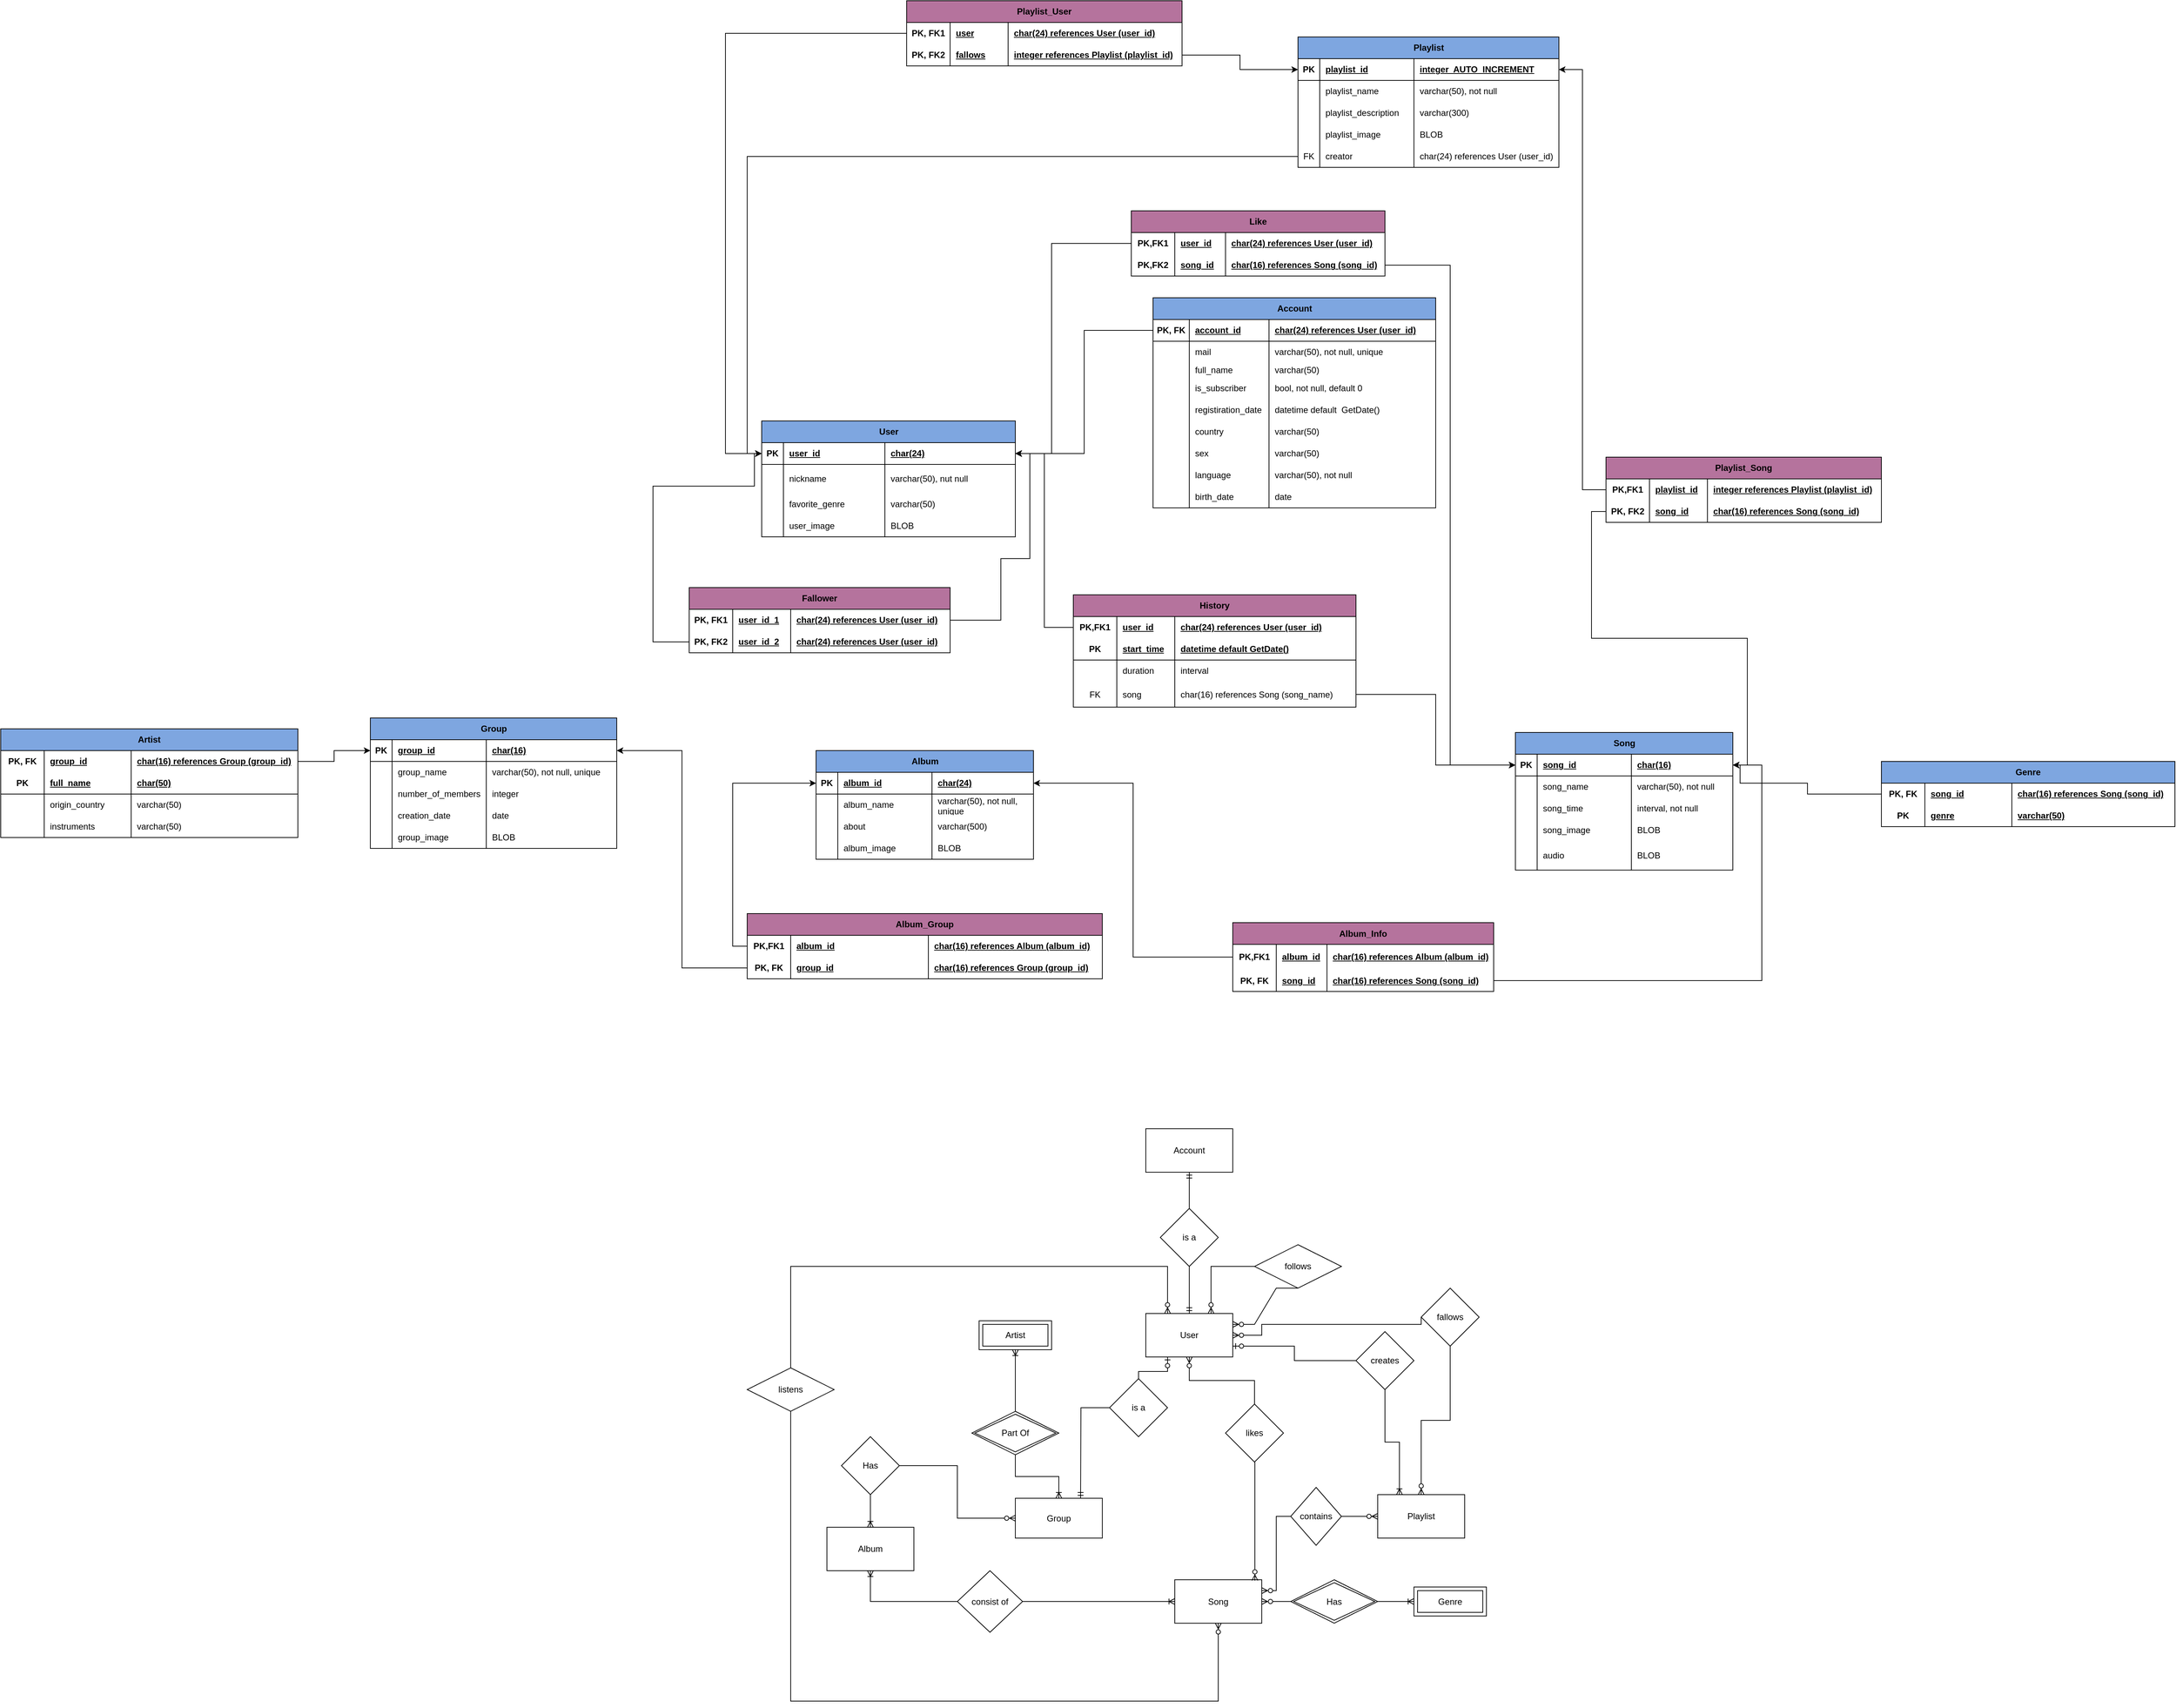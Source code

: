 <mxfile version="25.0.3">
  <diagram name="Page-1" id="e56a1550-8fbb-45ad-956c-1786394a9013">
    <mxGraphModel grid="1" page="1" gridSize="10" guides="1" tooltips="1" connect="1" arrows="1" fold="1" pageScale="1" pageWidth="1100" pageHeight="850" background="none" math="0" shadow="0">
      <root>
        <mxCell id="0" />
        <mxCell id="1" parent="0" />
        <mxCell id="ZlzcRT2Qxzp73vgC9WUh-40" value="Account" style="shape=table;startSize=30;container=1;collapsible=1;childLayout=tableLayout;fixedRows=1;rowLines=0;fontStyle=1;align=center;resizeLast=1;html=1;fillColor=#7EA6E0;" vertex="1" parent="1">
          <mxGeometry x="80" y="-957" width="390" height="290" as="geometry" />
        </mxCell>
        <mxCell id="ZlzcRT2Qxzp73vgC9WUh-41" value="" style="shape=tableRow;horizontal=0;startSize=0;swimlaneHead=0;swimlaneBody=0;fillColor=none;collapsible=0;dropTarget=0;points=[[0,0.5],[1,0.5]];portConstraint=eastwest;top=0;left=0;right=0;bottom=1;" vertex="1" parent="ZlzcRT2Qxzp73vgC9WUh-40">
          <mxGeometry y="30" width="390" height="30" as="geometry" />
        </mxCell>
        <mxCell id="ZlzcRT2Qxzp73vgC9WUh-42" value="PK, FK" style="shape=partialRectangle;connectable=0;fillColor=none;top=0;left=0;bottom=0;right=0;fontStyle=1;overflow=hidden;whiteSpace=wrap;html=1;" vertex="1" parent="ZlzcRT2Qxzp73vgC9WUh-41">
          <mxGeometry width="50" height="30" as="geometry">
            <mxRectangle width="50" height="30" as="alternateBounds" />
          </mxGeometry>
        </mxCell>
        <mxCell id="ZlzcRT2Qxzp73vgC9WUh-43" value="account_id" style="shape=partialRectangle;connectable=0;fillColor=none;top=0;left=0;bottom=0;right=0;align=left;spacingLeft=6;fontStyle=5;overflow=hidden;whiteSpace=wrap;html=1;" vertex="1" parent="ZlzcRT2Qxzp73vgC9WUh-41">
          <mxGeometry x="50" width="110" height="30" as="geometry">
            <mxRectangle width="110" height="30" as="alternateBounds" />
          </mxGeometry>
        </mxCell>
        <mxCell id="ZlzcRT2Qxzp73vgC9WUh-71" value="char(24) references User (user_id)" style="shape=partialRectangle;connectable=0;fillColor=none;top=0;left=0;bottom=0;right=0;align=left;spacingLeft=6;fontStyle=5;overflow=hidden;whiteSpace=wrap;html=1;" vertex="1" parent="ZlzcRT2Qxzp73vgC9WUh-41">
          <mxGeometry x="160" width="230" height="30" as="geometry">
            <mxRectangle width="230" height="30" as="alternateBounds" />
          </mxGeometry>
        </mxCell>
        <mxCell id="ZlzcRT2Qxzp73vgC9WUh-44" value="" style="shape=tableRow;horizontal=0;startSize=0;swimlaneHead=0;swimlaneBody=0;fillColor=none;collapsible=0;dropTarget=0;points=[[0,0.5],[1,0.5]];portConstraint=eastwest;top=0;left=0;right=0;bottom=0;" vertex="1" parent="ZlzcRT2Qxzp73vgC9WUh-40">
          <mxGeometry y="60" width="390" height="30" as="geometry" />
        </mxCell>
        <mxCell id="ZlzcRT2Qxzp73vgC9WUh-45" value="" style="shape=partialRectangle;connectable=0;fillColor=none;top=0;left=0;bottom=0;right=0;editable=1;overflow=hidden;whiteSpace=wrap;html=1;" vertex="1" parent="ZlzcRT2Qxzp73vgC9WUh-44">
          <mxGeometry width="50" height="30" as="geometry">
            <mxRectangle width="50" height="30" as="alternateBounds" />
          </mxGeometry>
        </mxCell>
        <mxCell id="ZlzcRT2Qxzp73vgC9WUh-46" value="mail" style="shape=partialRectangle;connectable=0;fillColor=none;top=0;left=0;bottom=0;right=0;align=left;spacingLeft=6;overflow=hidden;whiteSpace=wrap;html=1;" vertex="1" parent="ZlzcRT2Qxzp73vgC9WUh-44">
          <mxGeometry x="50" width="110" height="30" as="geometry">
            <mxRectangle width="110" height="30" as="alternateBounds" />
          </mxGeometry>
        </mxCell>
        <mxCell id="ZlzcRT2Qxzp73vgC9WUh-72" value="varchar(50), not null, unique" style="shape=partialRectangle;connectable=0;fillColor=none;top=0;left=0;bottom=0;right=0;align=left;spacingLeft=6;overflow=hidden;whiteSpace=wrap;html=1;" vertex="1" parent="ZlzcRT2Qxzp73vgC9WUh-44">
          <mxGeometry x="160" width="230" height="30" as="geometry">
            <mxRectangle width="230" height="30" as="alternateBounds" />
          </mxGeometry>
        </mxCell>
        <mxCell id="ZlzcRT2Qxzp73vgC9WUh-47" value="" style="shape=tableRow;horizontal=0;startSize=0;swimlaneHead=0;swimlaneBody=0;fillColor=none;collapsible=0;dropTarget=0;points=[[0,0.5],[1,0.5]];portConstraint=eastwest;top=0;left=0;right=0;bottom=0;" vertex="1" parent="ZlzcRT2Qxzp73vgC9WUh-40">
          <mxGeometry y="90" width="390" height="20" as="geometry" />
        </mxCell>
        <mxCell id="ZlzcRT2Qxzp73vgC9WUh-48" value="" style="shape=partialRectangle;connectable=0;fillColor=none;top=0;left=0;bottom=0;right=0;editable=1;overflow=hidden;whiteSpace=wrap;html=1;" vertex="1" parent="ZlzcRT2Qxzp73vgC9WUh-47">
          <mxGeometry width="50" height="20" as="geometry">
            <mxRectangle width="50" height="20" as="alternateBounds" />
          </mxGeometry>
        </mxCell>
        <mxCell id="ZlzcRT2Qxzp73vgC9WUh-49" value="full_name" style="shape=partialRectangle;connectable=0;fillColor=none;top=0;left=0;bottom=0;right=0;align=left;spacingLeft=6;overflow=hidden;whiteSpace=wrap;html=1;" vertex="1" parent="ZlzcRT2Qxzp73vgC9WUh-47">
          <mxGeometry x="50" width="110" height="20" as="geometry">
            <mxRectangle width="110" height="20" as="alternateBounds" />
          </mxGeometry>
        </mxCell>
        <mxCell id="ZlzcRT2Qxzp73vgC9WUh-73" value="varchar(50)" style="shape=partialRectangle;connectable=0;fillColor=none;top=0;left=0;bottom=0;right=0;align=left;spacingLeft=6;overflow=hidden;whiteSpace=wrap;html=1;" vertex="1" parent="ZlzcRT2Qxzp73vgC9WUh-47">
          <mxGeometry x="160" width="230" height="20" as="geometry">
            <mxRectangle width="230" height="20" as="alternateBounds" />
          </mxGeometry>
        </mxCell>
        <mxCell id="ZlzcRT2Qxzp73vgC9WUh-59" style="shape=tableRow;horizontal=0;startSize=0;swimlaneHead=0;swimlaneBody=0;fillColor=none;collapsible=0;dropTarget=0;points=[[0,0.5],[1,0.5]];portConstraint=eastwest;top=0;left=0;right=0;bottom=0;" vertex="1" parent="ZlzcRT2Qxzp73vgC9WUh-40">
          <mxGeometry y="110" width="390" height="30" as="geometry" />
        </mxCell>
        <mxCell id="ZlzcRT2Qxzp73vgC9WUh-60" style="shape=partialRectangle;connectable=0;fillColor=none;top=0;left=0;bottom=0;right=0;editable=1;overflow=hidden;whiteSpace=wrap;html=1;" vertex="1" parent="ZlzcRT2Qxzp73vgC9WUh-59">
          <mxGeometry width="50" height="30" as="geometry">
            <mxRectangle width="50" height="30" as="alternateBounds" />
          </mxGeometry>
        </mxCell>
        <mxCell id="ZlzcRT2Qxzp73vgC9WUh-61" value="is_subscriber" style="shape=partialRectangle;connectable=0;fillColor=none;top=0;left=0;bottom=0;right=0;align=left;spacingLeft=6;overflow=hidden;whiteSpace=wrap;html=1;" vertex="1" parent="ZlzcRT2Qxzp73vgC9WUh-59">
          <mxGeometry x="50" width="110" height="30" as="geometry">
            <mxRectangle width="110" height="30" as="alternateBounds" />
          </mxGeometry>
        </mxCell>
        <mxCell id="ZlzcRT2Qxzp73vgC9WUh-74" value="bool, not null, default 0" style="shape=partialRectangle;connectable=0;fillColor=none;top=0;left=0;bottom=0;right=0;align=left;spacingLeft=6;overflow=hidden;whiteSpace=wrap;html=1;" vertex="1" parent="ZlzcRT2Qxzp73vgC9WUh-59">
          <mxGeometry x="160" width="230" height="30" as="geometry">
            <mxRectangle width="230" height="30" as="alternateBounds" />
          </mxGeometry>
        </mxCell>
        <mxCell id="ZlzcRT2Qxzp73vgC9WUh-62" style="shape=tableRow;horizontal=0;startSize=0;swimlaneHead=0;swimlaneBody=0;fillColor=none;collapsible=0;dropTarget=0;points=[[0,0.5],[1,0.5]];portConstraint=eastwest;top=0;left=0;right=0;bottom=0;" vertex="1" parent="ZlzcRT2Qxzp73vgC9WUh-40">
          <mxGeometry y="140" width="390" height="30" as="geometry" />
        </mxCell>
        <mxCell id="ZlzcRT2Qxzp73vgC9WUh-63" value="" style="shape=partialRectangle;connectable=0;fillColor=none;top=0;left=0;bottom=0;right=0;editable=1;overflow=hidden;whiteSpace=wrap;html=1;" vertex="1" parent="ZlzcRT2Qxzp73vgC9WUh-62">
          <mxGeometry width="50" height="30" as="geometry">
            <mxRectangle width="50" height="30" as="alternateBounds" />
          </mxGeometry>
        </mxCell>
        <mxCell id="ZlzcRT2Qxzp73vgC9WUh-64" value="registiration_date" style="shape=partialRectangle;connectable=0;fillColor=none;top=0;left=0;bottom=0;right=0;align=left;spacingLeft=6;overflow=hidden;whiteSpace=wrap;html=1;" vertex="1" parent="ZlzcRT2Qxzp73vgC9WUh-62">
          <mxGeometry x="50" width="110" height="30" as="geometry">
            <mxRectangle width="110" height="30" as="alternateBounds" />
          </mxGeometry>
        </mxCell>
        <mxCell id="ZlzcRT2Qxzp73vgC9WUh-75" value="datetime default&amp;nbsp; GetDate()" style="shape=partialRectangle;connectable=0;fillColor=none;top=0;left=0;bottom=0;right=0;align=left;spacingLeft=6;overflow=hidden;whiteSpace=wrap;html=1;" vertex="1" parent="ZlzcRT2Qxzp73vgC9WUh-62">
          <mxGeometry x="160" width="230" height="30" as="geometry">
            <mxRectangle width="230" height="30" as="alternateBounds" />
          </mxGeometry>
        </mxCell>
        <mxCell id="ZlzcRT2Qxzp73vgC9WUh-81" style="shape=tableRow;horizontal=0;startSize=0;swimlaneHead=0;swimlaneBody=0;fillColor=none;collapsible=0;dropTarget=0;points=[[0,0.5],[1,0.5]];portConstraint=eastwest;top=0;left=0;right=0;bottom=0;" vertex="1" parent="ZlzcRT2Qxzp73vgC9WUh-40">
          <mxGeometry y="170" width="390" height="30" as="geometry" />
        </mxCell>
        <mxCell id="ZlzcRT2Qxzp73vgC9WUh-82" style="shape=partialRectangle;connectable=0;fillColor=none;top=0;left=0;bottom=0;right=0;editable=1;overflow=hidden;whiteSpace=wrap;html=1;" vertex="1" parent="ZlzcRT2Qxzp73vgC9WUh-81">
          <mxGeometry width="50" height="30" as="geometry">
            <mxRectangle width="50" height="30" as="alternateBounds" />
          </mxGeometry>
        </mxCell>
        <mxCell id="ZlzcRT2Qxzp73vgC9WUh-83" value="country" style="shape=partialRectangle;connectable=0;fillColor=none;top=0;left=0;bottom=0;right=0;align=left;spacingLeft=6;overflow=hidden;whiteSpace=wrap;html=1;" vertex="1" parent="ZlzcRT2Qxzp73vgC9WUh-81">
          <mxGeometry x="50" width="110" height="30" as="geometry">
            <mxRectangle width="110" height="30" as="alternateBounds" />
          </mxGeometry>
        </mxCell>
        <mxCell id="ZlzcRT2Qxzp73vgC9WUh-84" value="varchar(50)" style="shape=partialRectangle;connectable=0;fillColor=none;top=0;left=0;bottom=0;right=0;align=left;spacingLeft=6;overflow=hidden;whiteSpace=wrap;html=1;" vertex="1" parent="ZlzcRT2Qxzp73vgC9WUh-81">
          <mxGeometry x="160" width="230" height="30" as="geometry">
            <mxRectangle width="230" height="30" as="alternateBounds" />
          </mxGeometry>
        </mxCell>
        <mxCell id="ZlzcRT2Qxzp73vgC9WUh-85" style="shape=tableRow;horizontal=0;startSize=0;swimlaneHead=0;swimlaneBody=0;fillColor=none;collapsible=0;dropTarget=0;points=[[0,0.5],[1,0.5]];portConstraint=eastwest;top=0;left=0;right=0;bottom=0;" vertex="1" parent="ZlzcRT2Qxzp73vgC9WUh-40">
          <mxGeometry y="200" width="390" height="30" as="geometry" />
        </mxCell>
        <mxCell id="ZlzcRT2Qxzp73vgC9WUh-86" style="shape=partialRectangle;connectable=0;fillColor=none;top=0;left=0;bottom=0;right=0;editable=1;overflow=hidden;whiteSpace=wrap;html=1;" vertex="1" parent="ZlzcRT2Qxzp73vgC9WUh-85">
          <mxGeometry width="50" height="30" as="geometry">
            <mxRectangle width="50" height="30" as="alternateBounds" />
          </mxGeometry>
        </mxCell>
        <mxCell id="ZlzcRT2Qxzp73vgC9WUh-87" value="sex" style="shape=partialRectangle;connectable=0;fillColor=none;top=0;left=0;bottom=0;right=0;align=left;spacingLeft=6;overflow=hidden;whiteSpace=wrap;html=1;" vertex="1" parent="ZlzcRT2Qxzp73vgC9WUh-85">
          <mxGeometry x="50" width="110" height="30" as="geometry">
            <mxRectangle width="110" height="30" as="alternateBounds" />
          </mxGeometry>
        </mxCell>
        <mxCell id="ZlzcRT2Qxzp73vgC9WUh-88" value="varchar(50)" style="shape=partialRectangle;connectable=0;fillColor=none;top=0;left=0;bottom=0;right=0;align=left;spacingLeft=6;overflow=hidden;whiteSpace=wrap;html=1;" vertex="1" parent="ZlzcRT2Qxzp73vgC9WUh-85">
          <mxGeometry x="160" width="230" height="30" as="geometry">
            <mxRectangle width="230" height="30" as="alternateBounds" />
          </mxGeometry>
        </mxCell>
        <mxCell id="ZlzcRT2Qxzp73vgC9WUh-89" style="shape=tableRow;horizontal=0;startSize=0;swimlaneHead=0;swimlaneBody=0;fillColor=none;collapsible=0;dropTarget=0;points=[[0,0.5],[1,0.5]];portConstraint=eastwest;top=0;left=0;right=0;bottom=0;" vertex="1" parent="ZlzcRT2Qxzp73vgC9WUh-40">
          <mxGeometry y="230" width="390" height="30" as="geometry" />
        </mxCell>
        <mxCell id="ZlzcRT2Qxzp73vgC9WUh-90" style="shape=partialRectangle;connectable=0;fillColor=none;top=0;left=0;bottom=0;right=0;editable=1;overflow=hidden;whiteSpace=wrap;html=1;" vertex="1" parent="ZlzcRT2Qxzp73vgC9WUh-89">
          <mxGeometry width="50" height="30" as="geometry">
            <mxRectangle width="50" height="30" as="alternateBounds" />
          </mxGeometry>
        </mxCell>
        <mxCell id="ZlzcRT2Qxzp73vgC9WUh-91" value="language" style="shape=partialRectangle;connectable=0;fillColor=none;top=0;left=0;bottom=0;right=0;align=left;spacingLeft=6;overflow=hidden;whiteSpace=wrap;html=1;" vertex="1" parent="ZlzcRT2Qxzp73vgC9WUh-89">
          <mxGeometry x="50" width="110" height="30" as="geometry">
            <mxRectangle width="110" height="30" as="alternateBounds" />
          </mxGeometry>
        </mxCell>
        <mxCell id="ZlzcRT2Qxzp73vgC9WUh-92" value="varchar(50), not null" style="shape=partialRectangle;connectable=0;fillColor=none;top=0;left=0;bottom=0;right=0;align=left;spacingLeft=6;overflow=hidden;whiteSpace=wrap;html=1;" vertex="1" parent="ZlzcRT2Qxzp73vgC9WUh-89">
          <mxGeometry x="160" width="230" height="30" as="geometry">
            <mxRectangle width="230" height="30" as="alternateBounds" />
          </mxGeometry>
        </mxCell>
        <mxCell id="ZlzcRT2Qxzp73vgC9WUh-50" value="" style="shape=tableRow;horizontal=0;startSize=0;swimlaneHead=0;swimlaneBody=0;fillColor=none;collapsible=0;dropTarget=0;points=[[0,0.5],[1,0.5]];portConstraint=eastwest;top=0;left=0;right=0;bottom=0;" vertex="1" parent="ZlzcRT2Qxzp73vgC9WUh-40">
          <mxGeometry y="260" width="390" height="30" as="geometry" />
        </mxCell>
        <mxCell id="ZlzcRT2Qxzp73vgC9WUh-51" value="" style="shape=partialRectangle;connectable=0;fillColor=none;top=0;left=0;bottom=0;right=0;editable=1;overflow=hidden;whiteSpace=wrap;html=1;" vertex="1" parent="ZlzcRT2Qxzp73vgC9WUh-50">
          <mxGeometry width="50" height="30" as="geometry">
            <mxRectangle width="50" height="30" as="alternateBounds" />
          </mxGeometry>
        </mxCell>
        <mxCell id="ZlzcRT2Qxzp73vgC9WUh-52" value="birth_date" style="shape=partialRectangle;connectable=0;fillColor=none;top=0;left=0;bottom=0;right=0;align=left;spacingLeft=6;overflow=hidden;whiteSpace=wrap;html=1;" vertex="1" parent="ZlzcRT2Qxzp73vgC9WUh-50">
          <mxGeometry x="50" width="110" height="30" as="geometry">
            <mxRectangle width="110" height="30" as="alternateBounds" />
          </mxGeometry>
        </mxCell>
        <mxCell id="ZlzcRT2Qxzp73vgC9WUh-76" value="date" style="shape=partialRectangle;connectable=0;fillColor=none;top=0;left=0;bottom=0;right=0;align=left;spacingLeft=6;overflow=hidden;whiteSpace=wrap;html=1;" vertex="1" parent="ZlzcRT2Qxzp73vgC9WUh-50">
          <mxGeometry x="160" width="230" height="30" as="geometry">
            <mxRectangle width="230" height="30" as="alternateBounds" />
          </mxGeometry>
        </mxCell>
        <mxCell id="ZlzcRT2Qxzp73vgC9WUh-120" value="Group" style="shape=table;startSize=30;container=1;collapsible=1;childLayout=tableLayout;fixedRows=1;rowLines=0;fontStyle=1;align=center;resizeLast=1;html=1;fillColor=#7EA6E0;" vertex="1" parent="1">
          <mxGeometry x="-1000" y="-377" width="340" height="180" as="geometry" />
        </mxCell>
        <mxCell id="ZlzcRT2Qxzp73vgC9WUh-121" value="" style="shape=tableRow;horizontal=0;startSize=0;swimlaneHead=0;swimlaneBody=0;fillColor=none;collapsible=0;dropTarget=0;points=[[0,0.5],[1,0.5]];portConstraint=eastwest;top=0;left=0;right=0;bottom=1;" vertex="1" parent="ZlzcRT2Qxzp73vgC9WUh-120">
          <mxGeometry y="30" width="340" height="30" as="geometry" />
        </mxCell>
        <mxCell id="ZlzcRT2Qxzp73vgC9WUh-122" value="PK" style="shape=partialRectangle;connectable=0;fillColor=none;top=0;left=0;bottom=0;right=0;fontStyle=1;overflow=hidden;whiteSpace=wrap;html=1;" vertex="1" parent="ZlzcRT2Qxzp73vgC9WUh-121">
          <mxGeometry width="30" height="30" as="geometry">
            <mxRectangle width="30" height="30" as="alternateBounds" />
          </mxGeometry>
        </mxCell>
        <mxCell id="ZlzcRT2Qxzp73vgC9WUh-123" value="group_id" style="shape=partialRectangle;connectable=0;fillColor=none;top=0;left=0;bottom=0;right=0;align=left;spacingLeft=6;fontStyle=5;overflow=hidden;whiteSpace=wrap;html=1;" vertex="1" parent="ZlzcRT2Qxzp73vgC9WUh-121">
          <mxGeometry x="30" width="130" height="30" as="geometry">
            <mxRectangle width="130" height="30" as="alternateBounds" />
          </mxGeometry>
        </mxCell>
        <mxCell id="ZlzcRT2Qxzp73vgC9WUh-124" value="char(16)" style="shape=partialRectangle;connectable=0;fillColor=none;top=0;left=0;bottom=0;right=0;align=left;spacingLeft=6;fontStyle=5;overflow=hidden;whiteSpace=wrap;html=1;" vertex="1" parent="ZlzcRT2Qxzp73vgC9WUh-121">
          <mxGeometry x="160" width="180" height="30" as="geometry">
            <mxRectangle width="180" height="30" as="alternateBounds" />
          </mxGeometry>
        </mxCell>
        <mxCell id="ZlzcRT2Qxzp73vgC9WUh-125" value="" style="shape=tableRow;horizontal=0;startSize=0;swimlaneHead=0;swimlaneBody=0;fillColor=none;collapsible=0;dropTarget=0;points=[[0,0.5],[1,0.5]];portConstraint=eastwest;top=0;left=0;right=0;bottom=0;" vertex="1" parent="ZlzcRT2Qxzp73vgC9WUh-120">
          <mxGeometry y="60" width="340" height="30" as="geometry" />
        </mxCell>
        <mxCell id="ZlzcRT2Qxzp73vgC9WUh-126" value="" style="shape=partialRectangle;connectable=0;fillColor=none;top=0;left=0;bottom=0;right=0;editable=1;overflow=hidden;whiteSpace=wrap;html=1;" vertex="1" parent="ZlzcRT2Qxzp73vgC9WUh-125">
          <mxGeometry width="30" height="30" as="geometry">
            <mxRectangle width="30" height="30" as="alternateBounds" />
          </mxGeometry>
        </mxCell>
        <mxCell id="ZlzcRT2Qxzp73vgC9WUh-127" value="group_name" style="shape=partialRectangle;connectable=0;fillColor=none;top=0;left=0;bottom=0;right=0;align=left;spacingLeft=6;overflow=hidden;whiteSpace=wrap;html=1;" vertex="1" parent="ZlzcRT2Qxzp73vgC9WUh-125">
          <mxGeometry x="30" width="130" height="30" as="geometry">
            <mxRectangle width="130" height="30" as="alternateBounds" />
          </mxGeometry>
        </mxCell>
        <mxCell id="ZlzcRT2Qxzp73vgC9WUh-128" value="varchar(50), not null, unique" style="shape=partialRectangle;connectable=0;fillColor=none;top=0;left=0;bottom=0;right=0;align=left;spacingLeft=6;overflow=hidden;whiteSpace=wrap;html=1;" vertex="1" parent="ZlzcRT2Qxzp73vgC9WUh-125">
          <mxGeometry x="160" width="180" height="30" as="geometry">
            <mxRectangle width="180" height="30" as="alternateBounds" />
          </mxGeometry>
        </mxCell>
        <mxCell id="ZlzcRT2Qxzp73vgC9WUh-129" value="" style="shape=tableRow;horizontal=0;startSize=0;swimlaneHead=0;swimlaneBody=0;fillColor=none;collapsible=0;dropTarget=0;points=[[0,0.5],[1,0.5]];portConstraint=eastwest;top=0;left=0;right=0;bottom=0;" vertex="1" parent="ZlzcRT2Qxzp73vgC9WUh-120">
          <mxGeometry y="90" width="340" height="30" as="geometry" />
        </mxCell>
        <mxCell id="ZlzcRT2Qxzp73vgC9WUh-130" value="" style="shape=partialRectangle;connectable=0;fillColor=none;top=0;left=0;bottom=0;right=0;editable=1;overflow=hidden;whiteSpace=wrap;html=1;" vertex="1" parent="ZlzcRT2Qxzp73vgC9WUh-129">
          <mxGeometry width="30" height="30" as="geometry">
            <mxRectangle width="30" height="30" as="alternateBounds" />
          </mxGeometry>
        </mxCell>
        <mxCell id="ZlzcRT2Qxzp73vgC9WUh-131" value="number_of_members" style="shape=partialRectangle;connectable=0;fillColor=none;top=0;left=0;bottom=0;right=0;align=left;spacingLeft=6;overflow=hidden;whiteSpace=wrap;html=1;" vertex="1" parent="ZlzcRT2Qxzp73vgC9WUh-129">
          <mxGeometry x="30" width="130" height="30" as="geometry">
            <mxRectangle width="130" height="30" as="alternateBounds" />
          </mxGeometry>
        </mxCell>
        <mxCell id="ZlzcRT2Qxzp73vgC9WUh-132" value="integer&amp;nbsp;" style="shape=partialRectangle;connectable=0;fillColor=none;top=0;left=0;bottom=0;right=0;align=left;spacingLeft=6;overflow=hidden;whiteSpace=wrap;html=1;" vertex="1" parent="ZlzcRT2Qxzp73vgC9WUh-129">
          <mxGeometry x="160" width="180" height="30" as="geometry">
            <mxRectangle width="180" height="30" as="alternateBounds" />
          </mxGeometry>
        </mxCell>
        <mxCell id="ZlzcRT2Qxzp73vgC9WUh-157" style="shape=tableRow;horizontal=0;startSize=0;swimlaneHead=0;swimlaneBody=0;fillColor=none;collapsible=0;dropTarget=0;points=[[0,0.5],[1,0.5]];portConstraint=eastwest;top=0;left=0;right=0;bottom=0;" vertex="1" parent="ZlzcRT2Qxzp73vgC9WUh-120">
          <mxGeometry y="120" width="340" height="30" as="geometry" />
        </mxCell>
        <mxCell id="ZlzcRT2Qxzp73vgC9WUh-158" style="shape=partialRectangle;connectable=0;fillColor=none;top=0;left=0;bottom=0;right=0;editable=1;overflow=hidden;whiteSpace=wrap;html=1;" vertex="1" parent="ZlzcRT2Qxzp73vgC9WUh-157">
          <mxGeometry width="30" height="30" as="geometry">
            <mxRectangle width="30" height="30" as="alternateBounds" />
          </mxGeometry>
        </mxCell>
        <mxCell id="ZlzcRT2Qxzp73vgC9WUh-159" value="creation_date" style="shape=partialRectangle;connectable=0;fillColor=none;top=0;left=0;bottom=0;right=0;align=left;spacingLeft=6;overflow=hidden;whiteSpace=wrap;html=1;" vertex="1" parent="ZlzcRT2Qxzp73vgC9WUh-157">
          <mxGeometry x="30" width="130" height="30" as="geometry">
            <mxRectangle width="130" height="30" as="alternateBounds" />
          </mxGeometry>
        </mxCell>
        <mxCell id="ZlzcRT2Qxzp73vgC9WUh-160" value="date" style="shape=partialRectangle;connectable=0;fillColor=none;top=0;left=0;bottom=0;right=0;align=left;spacingLeft=6;overflow=hidden;whiteSpace=wrap;html=1;" vertex="1" parent="ZlzcRT2Qxzp73vgC9WUh-157">
          <mxGeometry x="160" width="180" height="30" as="geometry">
            <mxRectangle width="180" height="30" as="alternateBounds" />
          </mxGeometry>
        </mxCell>
        <mxCell id="wW8Sju5bSWB7xsYooTMx-1" style="shape=tableRow;horizontal=0;startSize=0;swimlaneHead=0;swimlaneBody=0;fillColor=none;collapsible=0;dropTarget=0;points=[[0,0.5],[1,0.5]];portConstraint=eastwest;top=0;left=0;right=0;bottom=0;" vertex="1" parent="ZlzcRT2Qxzp73vgC9WUh-120">
          <mxGeometry y="150" width="340" height="30" as="geometry" />
        </mxCell>
        <mxCell id="wW8Sju5bSWB7xsYooTMx-2" style="shape=partialRectangle;connectable=0;fillColor=none;top=0;left=0;bottom=0;right=0;editable=1;overflow=hidden;whiteSpace=wrap;html=1;" vertex="1" parent="wW8Sju5bSWB7xsYooTMx-1">
          <mxGeometry width="30" height="30" as="geometry">
            <mxRectangle width="30" height="30" as="alternateBounds" />
          </mxGeometry>
        </mxCell>
        <mxCell id="wW8Sju5bSWB7xsYooTMx-3" value="group_image" style="shape=partialRectangle;connectable=0;fillColor=none;top=0;left=0;bottom=0;right=0;align=left;spacingLeft=6;overflow=hidden;whiteSpace=wrap;html=1;" vertex="1" parent="wW8Sju5bSWB7xsYooTMx-1">
          <mxGeometry x="30" width="130" height="30" as="geometry">
            <mxRectangle width="130" height="30" as="alternateBounds" />
          </mxGeometry>
        </mxCell>
        <mxCell id="wW8Sju5bSWB7xsYooTMx-4" value="BLOB" style="shape=partialRectangle;connectable=0;fillColor=none;top=0;left=0;bottom=0;right=0;align=left;spacingLeft=6;overflow=hidden;whiteSpace=wrap;html=1;" vertex="1" parent="wW8Sju5bSWB7xsYooTMx-1">
          <mxGeometry x="160" width="180" height="30" as="geometry">
            <mxRectangle width="180" height="30" as="alternateBounds" />
          </mxGeometry>
        </mxCell>
        <mxCell id="ZJ1-PvTvdCVQ8iTtBuVJ-4" value="User" style="shape=table;startSize=30;container=1;collapsible=1;childLayout=tableLayout;fixedRows=1;rowLines=0;fontStyle=1;align=center;resizeLast=1;html=1;fillColor=#7EA6E0;" vertex="1" parent="1">
          <mxGeometry x="-460" y="-787" width="350" height="160" as="geometry" />
        </mxCell>
        <mxCell id="ZJ1-PvTvdCVQ8iTtBuVJ-5" value="" style="shape=tableRow;horizontal=0;startSize=0;swimlaneHead=0;swimlaneBody=0;fillColor=none;collapsible=0;dropTarget=0;points=[[0,0.5],[1,0.5]];portConstraint=eastwest;top=0;left=0;right=0;bottom=1;" vertex="1" parent="ZJ1-PvTvdCVQ8iTtBuVJ-4">
          <mxGeometry y="30" width="350" height="30" as="geometry" />
        </mxCell>
        <mxCell id="ZJ1-PvTvdCVQ8iTtBuVJ-6" value="PK" style="shape=partialRectangle;connectable=0;fillColor=none;top=0;left=0;bottom=0;right=0;fontStyle=1;overflow=hidden;whiteSpace=wrap;html=1;" vertex="1" parent="ZJ1-PvTvdCVQ8iTtBuVJ-5">
          <mxGeometry width="30" height="30" as="geometry">
            <mxRectangle width="30" height="30" as="alternateBounds" />
          </mxGeometry>
        </mxCell>
        <mxCell id="ZJ1-PvTvdCVQ8iTtBuVJ-7" value="user_id" style="shape=partialRectangle;connectable=0;fillColor=none;top=0;left=0;bottom=0;right=0;align=left;spacingLeft=6;fontStyle=5;overflow=hidden;whiteSpace=wrap;html=1;" vertex="1" parent="ZJ1-PvTvdCVQ8iTtBuVJ-5">
          <mxGeometry x="30" width="140" height="30" as="geometry">
            <mxRectangle width="140" height="30" as="alternateBounds" />
          </mxGeometry>
        </mxCell>
        <mxCell id="ZJ1-PvTvdCVQ8iTtBuVJ-8" value="char(24)" style="shape=partialRectangle;connectable=0;fillColor=none;top=0;left=0;bottom=0;right=0;align=left;spacingLeft=6;fontStyle=5;overflow=hidden;whiteSpace=wrap;html=1;" vertex="1" parent="ZJ1-PvTvdCVQ8iTtBuVJ-5">
          <mxGeometry x="170" width="180" height="30" as="geometry">
            <mxRectangle width="180" height="30" as="alternateBounds" />
          </mxGeometry>
        </mxCell>
        <mxCell id="ZJ1-PvTvdCVQ8iTtBuVJ-9" value="" style="shape=tableRow;horizontal=0;startSize=0;swimlaneHead=0;swimlaneBody=0;fillColor=none;collapsible=0;dropTarget=0;points=[[0,0.5],[1,0.5]];portConstraint=eastwest;top=0;left=0;right=0;bottom=0;" vertex="1" parent="ZJ1-PvTvdCVQ8iTtBuVJ-4">
          <mxGeometry y="60" width="350" height="40" as="geometry" />
        </mxCell>
        <mxCell id="ZJ1-PvTvdCVQ8iTtBuVJ-10" value="" style="shape=partialRectangle;connectable=0;fillColor=none;top=0;left=0;bottom=0;right=0;editable=1;overflow=hidden;whiteSpace=wrap;html=1;" vertex="1" parent="ZJ1-PvTvdCVQ8iTtBuVJ-9">
          <mxGeometry width="30" height="40" as="geometry">
            <mxRectangle width="30" height="40" as="alternateBounds" />
          </mxGeometry>
        </mxCell>
        <mxCell id="ZJ1-PvTvdCVQ8iTtBuVJ-11" value="nickname" style="shape=partialRectangle;connectable=0;fillColor=none;top=0;left=0;bottom=0;right=0;align=left;spacingLeft=6;overflow=hidden;whiteSpace=wrap;html=1;" vertex="1" parent="ZJ1-PvTvdCVQ8iTtBuVJ-9">
          <mxGeometry x="30" width="140" height="40" as="geometry">
            <mxRectangle width="140" height="40" as="alternateBounds" />
          </mxGeometry>
        </mxCell>
        <mxCell id="ZJ1-PvTvdCVQ8iTtBuVJ-12" value="varchar(50), nut null" style="shape=partialRectangle;connectable=0;fillColor=none;top=0;left=0;bottom=0;right=0;align=left;spacingLeft=6;overflow=hidden;whiteSpace=wrap;html=1;" vertex="1" parent="ZJ1-PvTvdCVQ8iTtBuVJ-9">
          <mxGeometry x="170" width="180" height="40" as="geometry">
            <mxRectangle width="180" height="40" as="alternateBounds" />
          </mxGeometry>
        </mxCell>
        <mxCell id="ZJ1-PvTvdCVQ8iTtBuVJ-13" value="" style="shape=tableRow;horizontal=0;startSize=0;swimlaneHead=0;swimlaneBody=0;fillColor=none;collapsible=0;dropTarget=0;points=[[0,0.5],[1,0.5]];portConstraint=eastwest;top=0;left=0;right=0;bottom=0;" vertex="1" parent="ZJ1-PvTvdCVQ8iTtBuVJ-4">
          <mxGeometry y="100" width="350" height="30" as="geometry" />
        </mxCell>
        <mxCell id="ZJ1-PvTvdCVQ8iTtBuVJ-14" value="" style="shape=partialRectangle;connectable=0;fillColor=none;top=0;left=0;bottom=0;right=0;editable=1;overflow=hidden;whiteSpace=wrap;html=1;" vertex="1" parent="ZJ1-PvTvdCVQ8iTtBuVJ-13">
          <mxGeometry width="30" height="30" as="geometry">
            <mxRectangle width="30" height="30" as="alternateBounds" />
          </mxGeometry>
        </mxCell>
        <mxCell id="ZJ1-PvTvdCVQ8iTtBuVJ-15" value="favorite_genre" style="shape=partialRectangle;connectable=0;fillColor=none;top=0;left=0;bottom=0;right=0;align=left;spacingLeft=6;overflow=hidden;whiteSpace=wrap;html=1;" vertex="1" parent="ZJ1-PvTvdCVQ8iTtBuVJ-13">
          <mxGeometry x="30" width="140" height="30" as="geometry">
            <mxRectangle width="140" height="30" as="alternateBounds" />
          </mxGeometry>
        </mxCell>
        <mxCell id="ZJ1-PvTvdCVQ8iTtBuVJ-16" value="varchar(50)" style="shape=partialRectangle;connectable=0;fillColor=none;top=0;left=0;bottom=0;right=0;align=left;spacingLeft=6;overflow=hidden;whiteSpace=wrap;html=1;" vertex="1" parent="ZJ1-PvTvdCVQ8iTtBuVJ-13">
          <mxGeometry x="170" width="180" height="30" as="geometry">
            <mxRectangle width="180" height="30" as="alternateBounds" />
          </mxGeometry>
        </mxCell>
        <mxCell id="ZJ1-PvTvdCVQ8iTtBuVJ-17" value="" style="shape=tableRow;horizontal=0;startSize=0;swimlaneHead=0;swimlaneBody=0;fillColor=none;collapsible=0;dropTarget=0;points=[[0,0.5],[1,0.5]];portConstraint=eastwest;top=0;left=0;right=0;bottom=0;" vertex="1" parent="ZJ1-PvTvdCVQ8iTtBuVJ-4">
          <mxGeometry y="130" width="350" height="30" as="geometry" />
        </mxCell>
        <mxCell id="ZJ1-PvTvdCVQ8iTtBuVJ-18" value="" style="shape=partialRectangle;connectable=0;fillColor=none;top=0;left=0;bottom=0;right=0;editable=1;overflow=hidden;whiteSpace=wrap;html=1;" vertex="1" parent="ZJ1-PvTvdCVQ8iTtBuVJ-17">
          <mxGeometry width="30" height="30" as="geometry">
            <mxRectangle width="30" height="30" as="alternateBounds" />
          </mxGeometry>
        </mxCell>
        <mxCell id="ZJ1-PvTvdCVQ8iTtBuVJ-19" value="user_image" style="shape=partialRectangle;connectable=0;fillColor=none;top=0;left=0;bottom=0;right=0;align=left;spacingLeft=6;overflow=hidden;whiteSpace=wrap;html=1;" vertex="1" parent="ZJ1-PvTvdCVQ8iTtBuVJ-17">
          <mxGeometry x="30" width="140" height="30" as="geometry">
            <mxRectangle width="140" height="30" as="alternateBounds" />
          </mxGeometry>
        </mxCell>
        <mxCell id="ZJ1-PvTvdCVQ8iTtBuVJ-20" value="BLOB" style="shape=partialRectangle;connectable=0;fillColor=none;top=0;left=0;bottom=0;right=0;align=left;spacingLeft=6;overflow=hidden;whiteSpace=wrap;html=1;" vertex="1" parent="ZJ1-PvTvdCVQ8iTtBuVJ-17">
          <mxGeometry x="170" width="180" height="30" as="geometry">
            <mxRectangle width="180" height="30" as="alternateBounds" />
          </mxGeometry>
        </mxCell>
        <mxCell id="ZJ1-PvTvdCVQ8iTtBuVJ-84" value="Like" style="shape=table;startSize=30;container=1;collapsible=1;childLayout=tableLayout;fixedRows=1;rowLines=0;fontStyle=1;align=center;resizeLast=1;html=1;whiteSpace=wrap;fillColor=#B5739D;" vertex="1" parent="1">
          <mxGeometry x="50" y="-1077" width="350" height="90" as="geometry" />
        </mxCell>
        <mxCell id="ZJ1-PvTvdCVQ8iTtBuVJ-85" value="" style="shape=tableRow;horizontal=0;startSize=0;swimlaneHead=0;swimlaneBody=0;fillColor=none;collapsible=0;dropTarget=0;points=[[0,0.5],[1,0.5]];portConstraint=eastwest;top=0;left=0;right=0;bottom=0;html=1;" vertex="1" parent="ZJ1-PvTvdCVQ8iTtBuVJ-84">
          <mxGeometry y="30" width="350" height="30" as="geometry" />
        </mxCell>
        <mxCell id="ZJ1-PvTvdCVQ8iTtBuVJ-86" value="PK,FK1" style="shape=partialRectangle;connectable=0;fillColor=none;top=0;left=0;bottom=0;right=0;fontStyle=1;overflow=hidden;html=1;whiteSpace=wrap;" vertex="1" parent="ZJ1-PvTvdCVQ8iTtBuVJ-85">
          <mxGeometry width="60" height="30" as="geometry">
            <mxRectangle width="60" height="30" as="alternateBounds" />
          </mxGeometry>
        </mxCell>
        <mxCell id="ZJ1-PvTvdCVQ8iTtBuVJ-87" value="user_id" style="shape=partialRectangle;connectable=0;fillColor=none;top=0;left=0;bottom=0;right=0;align=left;spacingLeft=6;fontStyle=5;overflow=hidden;html=1;whiteSpace=wrap;" vertex="1" parent="ZJ1-PvTvdCVQ8iTtBuVJ-85">
          <mxGeometry x="60" width="70" height="30" as="geometry">
            <mxRectangle width="70" height="30" as="alternateBounds" />
          </mxGeometry>
        </mxCell>
        <mxCell id="ZJ1-PvTvdCVQ8iTtBuVJ-104" value="char(24) references User (user_id)" style="shape=partialRectangle;connectable=0;fillColor=none;top=0;left=0;bottom=0;right=0;align=left;spacingLeft=6;fontStyle=5;overflow=hidden;html=1;whiteSpace=wrap;" vertex="1" parent="ZJ1-PvTvdCVQ8iTtBuVJ-85">
          <mxGeometry x="130" width="220" height="30" as="geometry">
            <mxRectangle width="220" height="30" as="alternateBounds" />
          </mxGeometry>
        </mxCell>
        <mxCell id="ZJ1-PvTvdCVQ8iTtBuVJ-88" value="" style="shape=tableRow;horizontal=0;startSize=0;swimlaneHead=0;swimlaneBody=0;fillColor=none;collapsible=0;dropTarget=0;points=[[0,0.5],[1,0.5]];portConstraint=eastwest;top=0;left=0;right=0;bottom=1;html=1;" vertex="1" parent="ZJ1-PvTvdCVQ8iTtBuVJ-84">
          <mxGeometry y="60" width="350" height="30" as="geometry" />
        </mxCell>
        <mxCell id="ZJ1-PvTvdCVQ8iTtBuVJ-89" value="PK,FK2" style="shape=partialRectangle;connectable=0;fillColor=none;top=0;left=0;bottom=0;right=0;fontStyle=1;overflow=hidden;html=1;whiteSpace=wrap;" vertex="1" parent="ZJ1-PvTvdCVQ8iTtBuVJ-88">
          <mxGeometry width="60" height="30" as="geometry">
            <mxRectangle width="60" height="30" as="alternateBounds" />
          </mxGeometry>
        </mxCell>
        <mxCell id="ZJ1-PvTvdCVQ8iTtBuVJ-90" value="song_id" style="shape=partialRectangle;connectable=0;fillColor=none;top=0;left=0;bottom=0;right=0;align=left;spacingLeft=6;fontStyle=5;overflow=hidden;html=1;whiteSpace=wrap;" vertex="1" parent="ZJ1-PvTvdCVQ8iTtBuVJ-88">
          <mxGeometry x="60" width="70" height="30" as="geometry">
            <mxRectangle width="70" height="30" as="alternateBounds" />
          </mxGeometry>
        </mxCell>
        <mxCell id="ZJ1-PvTvdCVQ8iTtBuVJ-105" value="char(16) references Song (song_id)" style="shape=partialRectangle;connectable=0;fillColor=none;top=0;left=0;bottom=0;right=0;align=left;spacingLeft=6;fontStyle=5;overflow=hidden;html=1;whiteSpace=wrap;" vertex="1" parent="ZJ1-PvTvdCVQ8iTtBuVJ-88">
          <mxGeometry x="130" width="220" height="30" as="geometry">
            <mxRectangle width="220" height="30" as="alternateBounds" />
          </mxGeometry>
        </mxCell>
        <mxCell id="cYvWeijMf0CoQUIJ8PAQ-273" style="edgeStyle=orthogonalEdgeStyle;rounded=0;orthogonalLoop=1;jettySize=auto;html=1;entryX=0;entryY=0.5;entryDx=0;entryDy=0;startArrow=ERzeroToMany;startFill=0;endArrow=none;endFill=0;" edge="1" parent="1" source="cYvWeijMf0CoQUIJ8PAQ-275" target="cYvWeijMf0CoQUIJ8PAQ-312">
          <mxGeometry relative="1" as="geometry" />
        </mxCell>
        <mxCell id="cYvWeijMf0CoQUIJ8PAQ-274" style="edgeStyle=orthogonalEdgeStyle;rounded=0;orthogonalLoop=1;jettySize=auto;html=1;entryX=1;entryY=0.5;entryDx=0;entryDy=0;endArrow=none;endFill=0;startArrow=ERoneToMany;startFill=0;" edge="1" parent="1" source="cYvWeijMf0CoQUIJ8PAQ-275" target="cYvWeijMf0CoQUIJ8PAQ-281">
          <mxGeometry relative="1" as="geometry" />
        </mxCell>
        <mxCell id="cYvWeijMf0CoQUIJ8PAQ-275" value="Song" style="rounded=0;whiteSpace=wrap;html=1;" vertex="1" parent="1">
          <mxGeometry x="110" y="812.5" width="120" height="60" as="geometry" />
        </mxCell>
        <mxCell id="cYvWeijMf0CoQUIJ8PAQ-276" style="edgeStyle=orthogonalEdgeStyle;rounded=0;orthogonalLoop=1;jettySize=auto;html=1;entryX=1;entryY=0.5;entryDx=0;entryDy=0;startArrow=ERzeroToMany;startFill=0;endArrow=none;endFill=0;" edge="1" parent="1" source="cYvWeijMf0CoQUIJ8PAQ-278" target="cYvWeijMf0CoQUIJ8PAQ-308">
          <mxGeometry relative="1" as="geometry" />
        </mxCell>
        <mxCell id="cYvWeijMf0CoQUIJ8PAQ-278" value="Group" style="rounded=0;whiteSpace=wrap;html=1;fillColor=#FFFFFF;strokeColor=#000000;" vertex="1" parent="1">
          <mxGeometry x="-110" y="700" width="120" height="55" as="geometry" />
        </mxCell>
        <mxCell id="cYvWeijMf0CoQUIJ8PAQ-279" style="edgeStyle=orthogonalEdgeStyle;rounded=0;orthogonalLoop=1;jettySize=auto;html=1;entryX=0;entryY=0.5;entryDx=0;entryDy=0;endArrow=ERoneToMany;endFill=0;exitX=1;exitY=0.5;exitDx=0;exitDy=0;" edge="1" parent="1" source="cYvWeijMf0CoQUIJ8PAQ-312" target="cYvWeijMf0CoQUIJ8PAQ-311">
          <mxGeometry relative="1" as="geometry" />
        </mxCell>
        <mxCell id="cYvWeijMf0CoQUIJ8PAQ-280" style="edgeStyle=orthogonalEdgeStyle;rounded=0;orthogonalLoop=1;jettySize=auto;html=1;entryX=0.5;entryY=1;entryDx=0;entryDy=0;endArrow=ERoneToMany;endFill=0;startArrow=none;startFill=0;" edge="1" parent="1" source="cYvWeijMf0CoQUIJ8PAQ-281" target="cYvWeijMf0CoQUIJ8PAQ-306">
          <mxGeometry relative="1" as="geometry" />
        </mxCell>
        <mxCell id="cYvWeijMf0CoQUIJ8PAQ-281" value="consist of" style="rhombus;whiteSpace=wrap;html=1;fillColor=#FFFFFF;strokeColor=#000000;" vertex="1" parent="1">
          <mxGeometry x="-190" y="800" width="90" height="85" as="geometry" />
        </mxCell>
        <mxCell id="cYvWeijMf0CoQUIJ8PAQ-282" style="edgeStyle=orthogonalEdgeStyle;rounded=0;orthogonalLoop=1;jettySize=auto;html=1;entryX=0.5;entryY=0;entryDx=0;entryDy=0;endArrow=none;endFill=0;startArrow=ERoneToMany;startFill=0;exitX=0.5;exitY=1;exitDx=0;exitDy=0;" edge="1" parent="1" source="cYvWeijMf0CoQUIJ8PAQ-314" target="cYvWeijMf0CoQUIJ8PAQ-313">
          <mxGeometry relative="1" as="geometry" />
        </mxCell>
        <mxCell id="cYvWeijMf0CoQUIJ8PAQ-283" style="edgeStyle=orthogonalEdgeStyle;rounded=0;orthogonalLoop=1;jettySize=auto;html=1;entryX=0.5;entryY=0;entryDx=0;entryDy=0;endArrow=ERoneToMany;endFill=0;exitX=0.5;exitY=1;exitDx=0;exitDy=0;" edge="1" parent="1" source="cYvWeijMf0CoQUIJ8PAQ-313" target="cYvWeijMf0CoQUIJ8PAQ-278">
          <mxGeometry relative="1" as="geometry" />
        </mxCell>
        <mxCell id="cYvWeijMf0CoQUIJ8PAQ-286" style="edgeStyle=orthogonalEdgeStyle;rounded=0;orthogonalLoop=1;jettySize=auto;html=1;entryX=0.5;entryY=0;entryDx=0;entryDy=0;startArrow=ERmandOne;startFill=0;endArrow=none;endFill=0;" edge="1" parent="1" source="cYvWeijMf0CoQUIJ8PAQ-287" target="cYvWeijMf0CoQUIJ8PAQ-296">
          <mxGeometry relative="1" as="geometry" />
        </mxCell>
        <mxCell id="cYvWeijMf0CoQUIJ8PAQ-287" value="Account" style="rounded=0;whiteSpace=wrap;html=1;" vertex="1" parent="1">
          <mxGeometry x="70" y="190" width="120" height="60" as="geometry" />
        </mxCell>
        <mxCell id="cYvWeijMf0CoQUIJ8PAQ-288" style="edgeStyle=orthogonalEdgeStyle;rounded=0;orthogonalLoop=1;jettySize=auto;html=1;entryX=0.5;entryY=0;entryDx=0;entryDy=0;startArrow=ERzeroToOne;startFill=0;endArrow=none;endFill=0;exitX=0.25;exitY=1;exitDx=0;exitDy=0;" edge="1" parent="1" source="cYvWeijMf0CoQUIJ8PAQ-292" target="cYvWeijMf0CoQUIJ8PAQ-294">
          <mxGeometry relative="1" as="geometry" />
        </mxCell>
        <mxCell id="cYvWeijMf0CoQUIJ8PAQ-289" style="edgeStyle=orthogonalEdgeStyle;rounded=0;orthogonalLoop=1;jettySize=auto;html=1;entryX=0.5;entryY=0;entryDx=0;entryDy=0;startArrow=ERzeroToMany;startFill=0;endArrow=none;endFill=0;" edge="1" parent="1" source="cYvWeijMf0CoQUIJ8PAQ-292" target="cYvWeijMf0CoQUIJ8PAQ-297">
          <mxGeometry relative="1" as="geometry" />
        </mxCell>
        <mxCell id="cYvWeijMf0CoQUIJ8PAQ-290" style="edgeStyle=orthogonalEdgeStyle;rounded=0;orthogonalLoop=1;jettySize=auto;html=1;entryX=0;entryY=0.5;entryDx=0;entryDy=0;startArrow=ERzeroToMany;startFill=0;endArrow=none;endFill=0;exitX=1;exitY=0.5;exitDx=0;exitDy=0;" edge="1" parent="1" source="cYvWeijMf0CoQUIJ8PAQ-292" target="cYvWeijMf0CoQUIJ8PAQ-300">
          <mxGeometry relative="1" as="geometry">
            <Array as="points">
              <mxPoint x="230" y="475" />
              <mxPoint x="230" y="460" />
              <mxPoint x="450" y="460" />
            </Array>
          </mxGeometry>
        </mxCell>
        <mxCell id="cYvWeijMf0CoQUIJ8PAQ-291" value="" style="rounded=0;orthogonalLoop=1;jettySize=auto;html=1;endArrow=none;endFill=0;startArrow=ERzeroToOne;startFill=0;entryX=0;entryY=0.5;entryDx=0;entryDy=0;exitX=1;exitY=0.75;exitDx=0;exitDy=0;edgeStyle=orthogonalEdgeStyle;" edge="1" parent="1" source="cYvWeijMf0CoQUIJ8PAQ-292" target="cYvWeijMf0CoQUIJ8PAQ-310">
          <mxGeometry relative="1" as="geometry">
            <mxPoint x="340" y="520" as="targetPoint" />
          </mxGeometry>
        </mxCell>
        <mxCell id="cYvWeijMf0CoQUIJ8PAQ-292" value="User" style="rounded=0;whiteSpace=wrap;html=1;" vertex="1" parent="1">
          <mxGeometry x="70" y="445" width="120" height="60" as="geometry" />
        </mxCell>
        <mxCell id="cYvWeijMf0CoQUIJ8PAQ-293" style="edgeStyle=orthogonalEdgeStyle;rounded=0;orthogonalLoop=1;jettySize=auto;html=1;endArrow=ERmandOne;endFill=0;" edge="1" parent="1" source="cYvWeijMf0CoQUIJ8PAQ-294">
          <mxGeometry relative="1" as="geometry">
            <mxPoint x="-20" y="700" as="targetPoint" />
          </mxGeometry>
        </mxCell>
        <mxCell id="cYvWeijMf0CoQUIJ8PAQ-294" value="is a" style="rhombus;whiteSpace=wrap;html=1;" vertex="1" parent="1">
          <mxGeometry x="20" y="535" width="80" height="80" as="geometry" />
        </mxCell>
        <mxCell id="cYvWeijMf0CoQUIJ8PAQ-295" style="edgeStyle=orthogonalEdgeStyle;rounded=0;orthogonalLoop=1;jettySize=auto;html=1;endArrow=ERmandOne;endFill=0;" edge="1" parent="1" source="cYvWeijMf0CoQUIJ8PAQ-296" target="cYvWeijMf0CoQUIJ8PAQ-292">
          <mxGeometry relative="1" as="geometry" />
        </mxCell>
        <mxCell id="cYvWeijMf0CoQUIJ8PAQ-296" value="is a" style="rhombus;whiteSpace=wrap;html=1;" vertex="1" parent="1">
          <mxGeometry x="90" y="300" width="80" height="80" as="geometry" />
        </mxCell>
        <mxCell id="cYvWeijMf0CoQUIJ8PAQ-297" value="likes" style="rhombus;whiteSpace=wrap;html=1;" vertex="1" parent="1">
          <mxGeometry x="180" y="570" width="80" height="80" as="geometry" />
        </mxCell>
        <mxCell id="cYvWeijMf0CoQUIJ8PAQ-298" value="Playlist" style="rounded=0;whiteSpace=wrap;html=1;" vertex="1" parent="1">
          <mxGeometry x="390" y="695" width="120" height="60" as="geometry" />
        </mxCell>
        <mxCell id="cYvWeijMf0CoQUIJ8PAQ-299" style="edgeStyle=orthogonalEdgeStyle;rounded=0;orthogonalLoop=1;jettySize=auto;html=1;endArrow=ERzeroToMany;endFill=0;entryX=0.5;entryY=0;entryDx=0;entryDy=0;" edge="1" parent="1" source="cYvWeijMf0CoQUIJ8PAQ-300" target="cYvWeijMf0CoQUIJ8PAQ-298">
          <mxGeometry relative="1" as="geometry" />
        </mxCell>
        <mxCell id="cYvWeijMf0CoQUIJ8PAQ-300" value="fallows" style="rhombus;whiteSpace=wrap;html=1;" vertex="1" parent="1">
          <mxGeometry x="450" y="410" width="80" height="80" as="geometry" />
        </mxCell>
        <mxCell id="cYvWeijMf0CoQUIJ8PAQ-301" style="edgeStyle=orthogonalEdgeStyle;rounded=0;orthogonalLoop=1;jettySize=auto;html=1;entryX=1;entryY=0.25;entryDx=0;entryDy=0;startArrow=none;startFill=0;endArrow=ERzeroToMany;endFill=0;" edge="1" parent="1" source="cYvWeijMf0CoQUIJ8PAQ-303" target="cYvWeijMf0CoQUIJ8PAQ-275">
          <mxGeometry relative="1" as="geometry" />
        </mxCell>
        <mxCell id="cYvWeijMf0CoQUIJ8PAQ-302" style="edgeStyle=orthogonalEdgeStyle;rounded=0;orthogonalLoop=1;jettySize=auto;html=1;endArrow=ERzeroToMany;endFill=0;" edge="1" parent="1" source="cYvWeijMf0CoQUIJ8PAQ-303" target="cYvWeijMf0CoQUIJ8PAQ-298">
          <mxGeometry relative="1" as="geometry" />
        </mxCell>
        <mxCell id="cYvWeijMf0CoQUIJ8PAQ-303" value="contains" style="rhombus;whiteSpace=wrap;html=1;" vertex="1" parent="1">
          <mxGeometry x="270" y="685" width="70" height="80" as="geometry" />
        </mxCell>
        <mxCell id="cYvWeijMf0CoQUIJ8PAQ-304" style="edgeStyle=orthogonalEdgeStyle;rounded=0;orthogonalLoop=1;jettySize=auto;html=1;endArrow=ERzeroToMany;endFill=0;entryX=0.5;entryY=1;entryDx=0;entryDy=0;exitX=0.5;exitY=1;exitDx=0;exitDy=0;" edge="1" parent="1" source="cYvWeijMf0CoQUIJ8PAQ-517" target="cYvWeijMf0CoQUIJ8PAQ-275">
          <mxGeometry relative="1" as="geometry">
            <mxPoint x="170" y="932.5" as="targetPoint" />
            <mxPoint x="-450" y="650" as="sourcePoint" />
            <Array as="points">
              <mxPoint x="-420" y="980" />
              <mxPoint x="170" y="980" />
            </Array>
          </mxGeometry>
        </mxCell>
        <mxCell id="cYvWeijMf0CoQUIJ8PAQ-305" style="edgeStyle=orthogonalEdgeStyle;rounded=0;orthogonalLoop=1;jettySize=auto;html=1;entryX=0.921;entryY=0.018;entryDx=0;entryDy=0;entryPerimeter=0;endArrow=ERzeroToMany;endFill=0;" edge="1" parent="1" source="cYvWeijMf0CoQUIJ8PAQ-297" target="cYvWeijMf0CoQUIJ8PAQ-275">
          <mxGeometry relative="1" as="geometry">
            <Array as="points">
              <mxPoint x="220" y="731" />
            </Array>
          </mxGeometry>
        </mxCell>
        <mxCell id="cYvWeijMf0CoQUIJ8PAQ-306" value="Album" style="rounded=0;whiteSpace=wrap;html=1;fillColor=#FFFFFF;strokeColor=#000000;" vertex="1" parent="1">
          <mxGeometry x="-370" y="740" width="120" height="60" as="geometry" />
        </mxCell>
        <mxCell id="cYvWeijMf0CoQUIJ8PAQ-307" style="edgeStyle=orthogonalEdgeStyle;rounded=0;orthogonalLoop=1;jettySize=auto;html=1;entryX=0.5;entryY=0;entryDx=0;entryDy=0;endArrow=ERoneToMany;endFill=0;" edge="1" parent="1" source="cYvWeijMf0CoQUIJ8PAQ-308" target="cYvWeijMf0CoQUIJ8PAQ-306">
          <mxGeometry relative="1" as="geometry" />
        </mxCell>
        <mxCell id="cYvWeijMf0CoQUIJ8PAQ-308" value="Has" style="rhombus;whiteSpace=wrap;html=1;fillColor=#FFFFFF;strokeColor=#000000;" vertex="1" parent="1">
          <mxGeometry x="-350" y="615" width="80" height="80" as="geometry" />
        </mxCell>
        <mxCell id="cYvWeijMf0CoQUIJ8PAQ-309" value="" style="edgeStyle=orthogonalEdgeStyle;rounded=0;orthogonalLoop=1;jettySize=auto;html=1;endArrow=ERoneToMany;endFill=0;entryX=0.25;entryY=0;entryDx=0;entryDy=0;" edge="1" parent="1" source="cYvWeijMf0CoQUIJ8PAQ-310" target="cYvWeijMf0CoQUIJ8PAQ-298">
          <mxGeometry relative="1" as="geometry" />
        </mxCell>
        <mxCell id="cYvWeijMf0CoQUIJ8PAQ-310" value="creates" style="rhombus;whiteSpace=wrap;html=1;rounded=0;" vertex="1" parent="1">
          <mxGeometry x="360" y="470" width="80" height="80" as="geometry" />
        </mxCell>
        <mxCell id="cYvWeijMf0CoQUIJ8PAQ-311" value="Genre" style="shape=ext;margin=3;double=1;whiteSpace=wrap;html=1;align=center;" vertex="1" parent="1">
          <mxGeometry x="440" y="822.5" width="100" height="40" as="geometry" />
        </mxCell>
        <mxCell id="cYvWeijMf0CoQUIJ8PAQ-312" value="Has" style="shape=rhombus;double=1;perimeter=rhombusPerimeter;whiteSpace=wrap;html=1;align=center;" vertex="1" parent="1">
          <mxGeometry x="270" y="812.5" width="120" height="60" as="geometry" />
        </mxCell>
        <mxCell id="cYvWeijMf0CoQUIJ8PAQ-313" value="Part Of" style="shape=rhombus;double=1;perimeter=rhombusPerimeter;whiteSpace=wrap;html=1;align=center;" vertex="1" parent="1">
          <mxGeometry x="-170" y="580" width="120" height="60" as="geometry" />
        </mxCell>
        <mxCell id="cYvWeijMf0CoQUIJ8PAQ-314" value="Artist" style="shape=ext;margin=3;double=1;whiteSpace=wrap;html=1;align=center;" vertex="1" parent="1">
          <mxGeometry x="-160" y="455" width="100" height="40" as="geometry" />
        </mxCell>
        <mxCell id="cYvWeijMf0CoQUIJ8PAQ-381" value="" style="fontSize=12;html=1;endArrow=none;endFill=0;rounded=0;exitX=0.75;exitY=0;exitDx=0;exitDy=0;entryX=0;entryY=0.5;entryDx=0;entryDy=0;edgeStyle=orthogonalEdgeStyle;startArrow=ERzeroToMany;startFill=0;" edge="1" parent="1" source="cYvWeijMf0CoQUIJ8PAQ-292" target="cYvWeijMf0CoQUIJ8PAQ-382">
          <mxGeometry width="100" height="100" relative="1" as="geometry">
            <mxPoint x="160" y="445" as="sourcePoint" />
            <mxPoint x="330" y="330" as="targetPoint" />
          </mxGeometry>
        </mxCell>
        <mxCell id="cYvWeijMf0CoQUIJ8PAQ-382" value="follows" style="shape=rhombus;perimeter=rhombusPerimeter;whiteSpace=wrap;html=1;align=center;" vertex="1" parent="1">
          <mxGeometry x="220" y="350" width="120" height="60" as="geometry" />
        </mxCell>
        <mxCell id="cYvWeijMf0CoQUIJ8PAQ-383" value="" style="edgeStyle=entityRelationEdgeStyle;fontSize=12;html=1;endArrow=ERzeroToMany;endFill=1;rounded=0;entryX=1;entryY=0.25;entryDx=0;entryDy=0;exitX=0.5;exitY=1;exitDx=0;exitDy=0;" edge="1" parent="1" source="cYvWeijMf0CoQUIJ8PAQ-382" target="cYvWeijMf0CoQUIJ8PAQ-292">
          <mxGeometry width="100" height="100" relative="1" as="geometry">
            <mxPoint x="350" y="440" as="sourcePoint" />
            <mxPoint x="450" y="340" as="targetPoint" />
          </mxGeometry>
        </mxCell>
        <mxCell id="cYvWeijMf0CoQUIJ8PAQ-413" value="Album" style="shape=table;startSize=30;container=1;collapsible=1;childLayout=tableLayout;fixedRows=1;rowLines=0;fontStyle=1;align=center;resizeLast=1;html=1;fillColor=#7EA6E0;" vertex="1" parent="1">
          <mxGeometry x="-385" y="-332" width="300" height="150" as="geometry" />
        </mxCell>
        <mxCell id="cYvWeijMf0CoQUIJ8PAQ-414" value="" style="shape=tableRow;horizontal=0;startSize=0;swimlaneHead=0;swimlaneBody=0;fillColor=none;collapsible=0;dropTarget=0;points=[[0,0.5],[1,0.5]];portConstraint=eastwest;top=0;left=0;right=0;bottom=1;" vertex="1" parent="cYvWeijMf0CoQUIJ8PAQ-413">
          <mxGeometry y="30" width="300" height="30" as="geometry" />
        </mxCell>
        <mxCell id="cYvWeijMf0CoQUIJ8PAQ-415" value="PK" style="shape=partialRectangle;connectable=0;fillColor=none;top=0;left=0;bottom=0;right=0;fontStyle=1;overflow=hidden;whiteSpace=wrap;html=1;" vertex="1" parent="cYvWeijMf0CoQUIJ8PAQ-414">
          <mxGeometry width="30" height="30" as="geometry">
            <mxRectangle width="30" height="30" as="alternateBounds" />
          </mxGeometry>
        </mxCell>
        <mxCell id="cYvWeijMf0CoQUIJ8PAQ-416" value="album_id" style="shape=partialRectangle;connectable=0;fillColor=none;top=0;left=0;bottom=0;right=0;align=left;spacingLeft=6;fontStyle=5;overflow=hidden;whiteSpace=wrap;html=1;" vertex="1" parent="cYvWeijMf0CoQUIJ8PAQ-414">
          <mxGeometry x="30" width="130" height="30" as="geometry">
            <mxRectangle width="130" height="30" as="alternateBounds" />
          </mxGeometry>
        </mxCell>
        <mxCell id="cYvWeijMf0CoQUIJ8PAQ-417" value="char(24)" style="shape=partialRectangle;connectable=0;fillColor=none;top=0;left=0;bottom=0;right=0;align=left;spacingLeft=6;fontStyle=5;overflow=hidden;whiteSpace=wrap;html=1;" vertex="1" parent="cYvWeijMf0CoQUIJ8PAQ-414">
          <mxGeometry x="160" width="140" height="30" as="geometry">
            <mxRectangle width="140" height="30" as="alternateBounds" />
          </mxGeometry>
        </mxCell>
        <mxCell id="cYvWeijMf0CoQUIJ8PAQ-418" value="" style="shape=tableRow;horizontal=0;startSize=0;swimlaneHead=0;swimlaneBody=0;fillColor=none;collapsible=0;dropTarget=0;points=[[0,0.5],[1,0.5]];portConstraint=eastwest;top=0;left=0;right=0;bottom=0;" vertex="1" parent="cYvWeijMf0CoQUIJ8PAQ-413">
          <mxGeometry y="60" width="300" height="30" as="geometry" />
        </mxCell>
        <mxCell id="cYvWeijMf0CoQUIJ8PAQ-419" value="" style="shape=partialRectangle;connectable=0;fillColor=none;top=0;left=0;bottom=0;right=0;editable=1;overflow=hidden;whiteSpace=wrap;html=1;" vertex="1" parent="cYvWeijMf0CoQUIJ8PAQ-418">
          <mxGeometry width="30" height="30" as="geometry">
            <mxRectangle width="30" height="30" as="alternateBounds" />
          </mxGeometry>
        </mxCell>
        <mxCell id="cYvWeijMf0CoQUIJ8PAQ-420" value="album_name" style="shape=partialRectangle;connectable=0;fillColor=none;top=0;left=0;bottom=0;right=0;align=left;spacingLeft=6;overflow=hidden;whiteSpace=wrap;html=1;" vertex="1" parent="cYvWeijMf0CoQUIJ8PAQ-418">
          <mxGeometry x="30" width="130" height="30" as="geometry">
            <mxRectangle width="130" height="30" as="alternateBounds" />
          </mxGeometry>
        </mxCell>
        <mxCell id="cYvWeijMf0CoQUIJ8PAQ-421" value="varchar(50), not null, unique" style="shape=partialRectangle;connectable=0;fillColor=none;top=0;left=0;bottom=0;right=0;align=left;spacingLeft=6;overflow=hidden;whiteSpace=wrap;html=1;" vertex="1" parent="cYvWeijMf0CoQUIJ8PAQ-418">
          <mxGeometry x="160" width="140" height="30" as="geometry">
            <mxRectangle width="140" height="30" as="alternateBounds" />
          </mxGeometry>
        </mxCell>
        <mxCell id="cYvWeijMf0CoQUIJ8PAQ-426" style="shape=tableRow;horizontal=0;startSize=0;swimlaneHead=0;swimlaneBody=0;fillColor=none;collapsible=0;dropTarget=0;points=[[0,0.5],[1,0.5]];portConstraint=eastwest;top=0;left=0;right=0;bottom=0;" vertex="1" parent="cYvWeijMf0CoQUIJ8PAQ-413">
          <mxGeometry y="90" width="300" height="30" as="geometry" />
        </mxCell>
        <mxCell id="cYvWeijMf0CoQUIJ8PAQ-427" style="shape=partialRectangle;connectable=0;fillColor=none;top=0;left=0;bottom=0;right=0;editable=1;overflow=hidden;whiteSpace=wrap;html=1;" vertex="1" parent="cYvWeijMf0CoQUIJ8PAQ-426">
          <mxGeometry width="30" height="30" as="geometry">
            <mxRectangle width="30" height="30" as="alternateBounds" />
          </mxGeometry>
        </mxCell>
        <mxCell id="cYvWeijMf0CoQUIJ8PAQ-428" value="about" style="shape=partialRectangle;connectable=0;fillColor=none;top=0;left=0;bottom=0;right=0;align=left;spacingLeft=6;overflow=hidden;whiteSpace=wrap;html=1;" vertex="1" parent="cYvWeijMf0CoQUIJ8PAQ-426">
          <mxGeometry x="30" width="130" height="30" as="geometry">
            <mxRectangle width="130" height="30" as="alternateBounds" />
          </mxGeometry>
        </mxCell>
        <mxCell id="cYvWeijMf0CoQUIJ8PAQ-429" value="varchar(500)" style="shape=partialRectangle;connectable=0;fillColor=none;top=0;left=0;bottom=0;right=0;align=left;spacingLeft=6;overflow=hidden;whiteSpace=wrap;html=1;" vertex="1" parent="cYvWeijMf0CoQUIJ8PAQ-426">
          <mxGeometry x="160" width="140" height="30" as="geometry">
            <mxRectangle width="140" height="30" as="alternateBounds" />
          </mxGeometry>
        </mxCell>
        <mxCell id="cYvWeijMf0CoQUIJ8PAQ-438" style="shape=tableRow;horizontal=0;startSize=0;swimlaneHead=0;swimlaneBody=0;fillColor=none;collapsible=0;dropTarget=0;points=[[0,0.5],[1,0.5]];portConstraint=eastwest;top=0;left=0;right=0;bottom=0;" vertex="1" parent="cYvWeijMf0CoQUIJ8PAQ-413">
          <mxGeometry y="120" width="300" height="30" as="geometry" />
        </mxCell>
        <mxCell id="cYvWeijMf0CoQUIJ8PAQ-439" style="shape=partialRectangle;connectable=0;fillColor=none;top=0;left=0;bottom=0;right=0;editable=1;overflow=hidden;whiteSpace=wrap;html=1;" vertex="1" parent="cYvWeijMf0CoQUIJ8PAQ-438">
          <mxGeometry width="30" height="30" as="geometry">
            <mxRectangle width="30" height="30" as="alternateBounds" />
          </mxGeometry>
        </mxCell>
        <mxCell id="cYvWeijMf0CoQUIJ8PAQ-440" value="album_image" style="shape=partialRectangle;connectable=0;fillColor=none;top=0;left=0;bottom=0;right=0;align=left;spacingLeft=6;overflow=hidden;whiteSpace=wrap;html=1;" vertex="1" parent="cYvWeijMf0CoQUIJ8PAQ-438">
          <mxGeometry x="30" width="130" height="30" as="geometry">
            <mxRectangle width="130" height="30" as="alternateBounds" />
          </mxGeometry>
        </mxCell>
        <mxCell id="cYvWeijMf0CoQUIJ8PAQ-441" value="BLOB" style="shape=partialRectangle;connectable=0;fillColor=none;top=0;left=0;bottom=0;right=0;align=left;spacingLeft=6;overflow=hidden;whiteSpace=wrap;html=1;" vertex="1" parent="cYvWeijMf0CoQUIJ8PAQ-438">
          <mxGeometry x="160" width="140" height="30" as="geometry">
            <mxRectangle width="140" height="30" as="alternateBounds" />
          </mxGeometry>
        </mxCell>
        <mxCell id="cYvWeijMf0CoQUIJ8PAQ-442" value="Song" style="shape=table;startSize=30;container=1;collapsible=1;childLayout=tableLayout;fixedRows=1;rowLines=0;fontStyle=1;align=center;resizeLast=1;html=1;fillColor=#7EA6E0;" vertex="1" parent="1">
          <mxGeometry x="580" y="-357" width="300" height="190" as="geometry" />
        </mxCell>
        <mxCell id="cYvWeijMf0CoQUIJ8PAQ-443" value="" style="shape=tableRow;horizontal=0;startSize=0;swimlaneHead=0;swimlaneBody=0;fillColor=none;collapsible=0;dropTarget=0;points=[[0,0.5],[1,0.5]];portConstraint=eastwest;top=0;left=0;right=0;bottom=1;" vertex="1" parent="cYvWeijMf0CoQUIJ8PAQ-442">
          <mxGeometry y="30" width="300" height="30" as="geometry" />
        </mxCell>
        <mxCell id="cYvWeijMf0CoQUIJ8PAQ-444" value="PK" style="shape=partialRectangle;connectable=0;fillColor=none;top=0;left=0;bottom=0;right=0;fontStyle=1;overflow=hidden;whiteSpace=wrap;html=1;" vertex="1" parent="cYvWeijMf0CoQUIJ8PAQ-443">
          <mxGeometry width="30" height="30" as="geometry">
            <mxRectangle width="30" height="30" as="alternateBounds" />
          </mxGeometry>
        </mxCell>
        <mxCell id="cYvWeijMf0CoQUIJ8PAQ-445" value="song_id" style="shape=partialRectangle;connectable=0;fillColor=none;top=0;left=0;bottom=0;right=0;align=left;spacingLeft=6;fontStyle=5;overflow=hidden;whiteSpace=wrap;html=1;" vertex="1" parent="cYvWeijMf0CoQUIJ8PAQ-443">
          <mxGeometry x="30" width="130" height="30" as="geometry">
            <mxRectangle width="130" height="30" as="alternateBounds" />
          </mxGeometry>
        </mxCell>
        <mxCell id="cYvWeijMf0CoQUIJ8PAQ-446" value="char(16)" style="shape=partialRectangle;connectable=0;fillColor=none;top=0;left=0;bottom=0;right=0;align=left;spacingLeft=6;fontStyle=5;overflow=hidden;whiteSpace=wrap;html=1;" vertex="1" parent="cYvWeijMf0CoQUIJ8PAQ-443">
          <mxGeometry x="160" width="140" height="30" as="geometry">
            <mxRectangle width="140" height="30" as="alternateBounds" />
          </mxGeometry>
        </mxCell>
        <mxCell id="cYvWeijMf0CoQUIJ8PAQ-447" value="" style="shape=tableRow;horizontal=0;startSize=0;swimlaneHead=0;swimlaneBody=0;fillColor=none;collapsible=0;dropTarget=0;points=[[0,0.5],[1,0.5]];portConstraint=eastwest;top=0;left=0;right=0;bottom=0;" vertex="1" parent="cYvWeijMf0CoQUIJ8PAQ-442">
          <mxGeometry y="60" width="300" height="30" as="geometry" />
        </mxCell>
        <mxCell id="cYvWeijMf0CoQUIJ8PAQ-448" value="" style="shape=partialRectangle;connectable=0;fillColor=none;top=0;left=0;bottom=0;right=0;editable=1;overflow=hidden;whiteSpace=wrap;html=1;" vertex="1" parent="cYvWeijMf0CoQUIJ8PAQ-447">
          <mxGeometry width="30" height="30" as="geometry">
            <mxRectangle width="30" height="30" as="alternateBounds" />
          </mxGeometry>
        </mxCell>
        <mxCell id="cYvWeijMf0CoQUIJ8PAQ-449" value="song_name" style="shape=partialRectangle;connectable=0;fillColor=none;top=0;left=0;bottom=0;right=0;align=left;spacingLeft=6;overflow=hidden;whiteSpace=wrap;html=1;" vertex="1" parent="cYvWeijMf0CoQUIJ8PAQ-447">
          <mxGeometry x="30" width="130" height="30" as="geometry">
            <mxRectangle width="130" height="30" as="alternateBounds" />
          </mxGeometry>
        </mxCell>
        <mxCell id="cYvWeijMf0CoQUIJ8PAQ-450" value="varchar(50), not null" style="shape=partialRectangle;connectable=0;fillColor=none;top=0;left=0;bottom=0;right=0;align=left;spacingLeft=6;overflow=hidden;whiteSpace=wrap;html=1;" vertex="1" parent="cYvWeijMf0CoQUIJ8PAQ-447">
          <mxGeometry x="160" width="140" height="30" as="geometry">
            <mxRectangle width="140" height="30" as="alternateBounds" />
          </mxGeometry>
        </mxCell>
        <mxCell id="cYvWeijMf0CoQUIJ8PAQ-451" value="" style="shape=tableRow;horizontal=0;startSize=0;swimlaneHead=0;swimlaneBody=0;fillColor=none;collapsible=0;dropTarget=0;points=[[0,0.5],[1,0.5]];portConstraint=eastwest;top=0;left=0;right=0;bottom=0;" vertex="1" parent="cYvWeijMf0CoQUIJ8PAQ-442">
          <mxGeometry y="90" width="300" height="30" as="geometry" />
        </mxCell>
        <mxCell id="cYvWeijMf0CoQUIJ8PAQ-452" value="" style="shape=partialRectangle;connectable=0;fillColor=none;top=0;left=0;bottom=0;right=0;editable=1;overflow=hidden;whiteSpace=wrap;html=1;" vertex="1" parent="cYvWeijMf0CoQUIJ8PAQ-451">
          <mxGeometry width="30" height="30" as="geometry">
            <mxRectangle width="30" height="30" as="alternateBounds" />
          </mxGeometry>
        </mxCell>
        <mxCell id="cYvWeijMf0CoQUIJ8PAQ-453" value="song_time" style="shape=partialRectangle;connectable=0;fillColor=none;top=0;left=0;bottom=0;right=0;align=left;spacingLeft=6;overflow=hidden;whiteSpace=wrap;html=1;" vertex="1" parent="cYvWeijMf0CoQUIJ8PAQ-451">
          <mxGeometry x="30" width="130" height="30" as="geometry">
            <mxRectangle width="130" height="30" as="alternateBounds" />
          </mxGeometry>
        </mxCell>
        <mxCell id="cYvWeijMf0CoQUIJ8PAQ-454" value="interval, not null" style="shape=partialRectangle;connectable=0;fillColor=none;top=0;left=0;bottom=0;right=0;align=left;spacingLeft=6;overflow=hidden;whiteSpace=wrap;html=1;" vertex="1" parent="cYvWeijMf0CoQUIJ8PAQ-451">
          <mxGeometry x="160" width="140" height="30" as="geometry">
            <mxRectangle width="140" height="30" as="alternateBounds" />
          </mxGeometry>
        </mxCell>
        <mxCell id="cYvWeijMf0CoQUIJ8PAQ-455" style="shape=tableRow;horizontal=0;startSize=0;swimlaneHead=0;swimlaneBody=0;fillColor=none;collapsible=0;dropTarget=0;points=[[0,0.5],[1,0.5]];portConstraint=eastwest;top=0;left=0;right=0;bottom=0;" vertex="1" parent="cYvWeijMf0CoQUIJ8PAQ-442">
          <mxGeometry y="120" width="300" height="30" as="geometry" />
        </mxCell>
        <mxCell id="cYvWeijMf0CoQUIJ8PAQ-456" style="shape=partialRectangle;connectable=0;fillColor=none;top=0;left=0;bottom=0;right=0;editable=1;overflow=hidden;whiteSpace=wrap;html=1;" vertex="1" parent="cYvWeijMf0CoQUIJ8PAQ-455">
          <mxGeometry width="30" height="30" as="geometry">
            <mxRectangle width="30" height="30" as="alternateBounds" />
          </mxGeometry>
        </mxCell>
        <mxCell id="cYvWeijMf0CoQUIJ8PAQ-457" value="song_image" style="shape=partialRectangle;connectable=0;fillColor=none;top=0;left=0;bottom=0;right=0;align=left;spacingLeft=6;overflow=hidden;whiteSpace=wrap;html=1;" vertex="1" parent="cYvWeijMf0CoQUIJ8PAQ-455">
          <mxGeometry x="30" width="130" height="30" as="geometry">
            <mxRectangle width="130" height="30" as="alternateBounds" />
          </mxGeometry>
        </mxCell>
        <mxCell id="cYvWeijMf0CoQUIJ8PAQ-458" value="BLOB" style="shape=partialRectangle;connectable=0;fillColor=none;top=0;left=0;bottom=0;right=0;align=left;spacingLeft=6;overflow=hidden;whiteSpace=wrap;html=1;" vertex="1" parent="cYvWeijMf0CoQUIJ8PAQ-455">
          <mxGeometry x="160" width="140" height="30" as="geometry">
            <mxRectangle width="140" height="30" as="alternateBounds" />
          </mxGeometry>
        </mxCell>
        <mxCell id="cYvWeijMf0CoQUIJ8PAQ-459" style="shape=tableRow;horizontal=0;startSize=0;swimlaneHead=0;swimlaneBody=0;fillColor=none;collapsible=0;dropTarget=0;points=[[0,0.5],[1,0.5]];portConstraint=eastwest;top=0;left=0;right=0;bottom=0;" vertex="1" parent="cYvWeijMf0CoQUIJ8PAQ-442">
          <mxGeometry y="150" width="300" height="40" as="geometry" />
        </mxCell>
        <mxCell id="cYvWeijMf0CoQUIJ8PAQ-460" style="shape=partialRectangle;connectable=0;fillColor=none;top=0;left=0;bottom=0;right=0;editable=1;overflow=hidden;whiteSpace=wrap;html=1;" vertex="1" parent="cYvWeijMf0CoQUIJ8PAQ-459">
          <mxGeometry width="30" height="40" as="geometry">
            <mxRectangle width="30" height="40" as="alternateBounds" />
          </mxGeometry>
        </mxCell>
        <mxCell id="cYvWeijMf0CoQUIJ8PAQ-461" value="audio" style="shape=partialRectangle;connectable=0;fillColor=none;top=0;left=0;bottom=0;right=0;align=left;spacingLeft=6;overflow=hidden;whiteSpace=wrap;html=1;" vertex="1" parent="cYvWeijMf0CoQUIJ8PAQ-459">
          <mxGeometry x="30" width="130" height="40" as="geometry">
            <mxRectangle width="130" height="40" as="alternateBounds" />
          </mxGeometry>
        </mxCell>
        <mxCell id="cYvWeijMf0CoQUIJ8PAQ-462" value="BLOB" style="shape=partialRectangle;connectable=0;fillColor=none;top=0;left=0;bottom=0;right=0;align=left;spacingLeft=6;overflow=hidden;whiteSpace=wrap;html=1;" vertex="1" parent="cYvWeijMf0CoQUIJ8PAQ-459">
          <mxGeometry x="160" width="140" height="40" as="geometry">
            <mxRectangle width="140" height="40" as="alternateBounds" />
          </mxGeometry>
        </mxCell>
        <mxCell id="cYvWeijMf0CoQUIJ8PAQ-467" value="Playlist" style="shape=table;startSize=30;container=1;collapsible=1;childLayout=tableLayout;fixedRows=1;rowLines=0;fontStyle=1;align=center;resizeLast=1;html=1;fillColor=#7EA6E0;" vertex="1" parent="1">
          <mxGeometry x="280" y="-1317" width="360" height="180" as="geometry" />
        </mxCell>
        <mxCell id="cYvWeijMf0CoQUIJ8PAQ-468" value="" style="shape=tableRow;horizontal=0;startSize=0;swimlaneHead=0;swimlaneBody=0;fillColor=none;collapsible=0;dropTarget=0;points=[[0,0.5],[1,0.5]];portConstraint=eastwest;top=0;left=0;right=0;bottom=1;" vertex="1" parent="cYvWeijMf0CoQUIJ8PAQ-467">
          <mxGeometry y="30" width="360" height="30" as="geometry" />
        </mxCell>
        <mxCell id="cYvWeijMf0CoQUIJ8PAQ-469" value="PK" style="shape=partialRectangle;connectable=0;fillColor=none;top=0;left=0;bottom=0;right=0;fontStyle=1;overflow=hidden;whiteSpace=wrap;html=1;" vertex="1" parent="cYvWeijMf0CoQUIJ8PAQ-468">
          <mxGeometry width="30" height="30" as="geometry">
            <mxRectangle width="30" height="30" as="alternateBounds" />
          </mxGeometry>
        </mxCell>
        <mxCell id="cYvWeijMf0CoQUIJ8PAQ-470" value="playlist_id" style="shape=partialRectangle;connectable=0;fillColor=none;top=0;left=0;bottom=0;right=0;align=left;spacingLeft=6;fontStyle=5;overflow=hidden;whiteSpace=wrap;html=1;" vertex="1" parent="cYvWeijMf0CoQUIJ8PAQ-468">
          <mxGeometry x="30" width="130" height="30" as="geometry">
            <mxRectangle width="130" height="30" as="alternateBounds" />
          </mxGeometry>
        </mxCell>
        <mxCell id="cYvWeijMf0CoQUIJ8PAQ-471" value="integer&amp;nbsp; AUTO_INCREMENT" style="shape=partialRectangle;connectable=0;fillColor=none;top=0;left=0;bottom=0;right=0;align=left;spacingLeft=6;fontStyle=5;overflow=hidden;whiteSpace=wrap;html=1;" vertex="1" parent="cYvWeijMf0CoQUIJ8PAQ-468">
          <mxGeometry x="160" width="200" height="30" as="geometry">
            <mxRectangle width="200" height="30" as="alternateBounds" />
          </mxGeometry>
        </mxCell>
        <mxCell id="cYvWeijMf0CoQUIJ8PAQ-472" value="" style="shape=tableRow;horizontal=0;startSize=0;swimlaneHead=0;swimlaneBody=0;fillColor=none;collapsible=0;dropTarget=0;points=[[0,0.5],[1,0.5]];portConstraint=eastwest;top=0;left=0;right=0;bottom=0;" vertex="1" parent="cYvWeijMf0CoQUIJ8PAQ-467">
          <mxGeometry y="60" width="360" height="30" as="geometry" />
        </mxCell>
        <mxCell id="cYvWeijMf0CoQUIJ8PAQ-473" value="" style="shape=partialRectangle;connectable=0;fillColor=none;top=0;left=0;bottom=0;right=0;editable=1;overflow=hidden;whiteSpace=wrap;html=1;" vertex="1" parent="cYvWeijMf0CoQUIJ8PAQ-472">
          <mxGeometry width="30" height="30" as="geometry">
            <mxRectangle width="30" height="30" as="alternateBounds" />
          </mxGeometry>
        </mxCell>
        <mxCell id="cYvWeijMf0CoQUIJ8PAQ-474" value="playlist_name" style="shape=partialRectangle;connectable=0;fillColor=none;top=0;left=0;bottom=0;right=0;align=left;spacingLeft=6;overflow=hidden;whiteSpace=wrap;html=1;" vertex="1" parent="cYvWeijMf0CoQUIJ8PAQ-472">
          <mxGeometry x="30" width="130" height="30" as="geometry">
            <mxRectangle width="130" height="30" as="alternateBounds" />
          </mxGeometry>
        </mxCell>
        <mxCell id="cYvWeijMf0CoQUIJ8PAQ-475" value="varchar(50), not null" style="shape=partialRectangle;connectable=0;fillColor=none;top=0;left=0;bottom=0;right=0;align=left;spacingLeft=6;overflow=hidden;whiteSpace=wrap;html=1;" vertex="1" parent="cYvWeijMf0CoQUIJ8PAQ-472">
          <mxGeometry x="160" width="200" height="30" as="geometry">
            <mxRectangle width="200" height="30" as="alternateBounds" />
          </mxGeometry>
        </mxCell>
        <mxCell id="cYvWeijMf0CoQUIJ8PAQ-476" value="" style="shape=tableRow;horizontal=0;startSize=0;swimlaneHead=0;swimlaneBody=0;fillColor=none;collapsible=0;dropTarget=0;points=[[0,0.5],[1,0.5]];portConstraint=eastwest;top=0;left=0;right=0;bottom=0;" vertex="1" parent="cYvWeijMf0CoQUIJ8PAQ-467">
          <mxGeometry y="90" width="360" height="30" as="geometry" />
        </mxCell>
        <mxCell id="cYvWeijMf0CoQUIJ8PAQ-477" value="" style="shape=partialRectangle;connectable=0;fillColor=none;top=0;left=0;bottom=0;right=0;editable=1;overflow=hidden;whiteSpace=wrap;html=1;" vertex="1" parent="cYvWeijMf0CoQUIJ8PAQ-476">
          <mxGeometry width="30" height="30" as="geometry">
            <mxRectangle width="30" height="30" as="alternateBounds" />
          </mxGeometry>
        </mxCell>
        <mxCell id="cYvWeijMf0CoQUIJ8PAQ-478" value="playlist_description" style="shape=partialRectangle;connectable=0;fillColor=none;top=0;left=0;bottom=0;right=0;align=left;spacingLeft=6;overflow=hidden;whiteSpace=wrap;html=1;" vertex="1" parent="cYvWeijMf0CoQUIJ8PAQ-476">
          <mxGeometry x="30" width="130" height="30" as="geometry">
            <mxRectangle width="130" height="30" as="alternateBounds" />
          </mxGeometry>
        </mxCell>
        <mxCell id="cYvWeijMf0CoQUIJ8PAQ-479" value="varchar(300)" style="shape=partialRectangle;connectable=0;fillColor=none;top=0;left=0;bottom=0;right=0;align=left;spacingLeft=6;overflow=hidden;whiteSpace=wrap;html=1;" vertex="1" parent="cYvWeijMf0CoQUIJ8PAQ-476">
          <mxGeometry x="160" width="200" height="30" as="geometry">
            <mxRectangle width="200" height="30" as="alternateBounds" />
          </mxGeometry>
        </mxCell>
        <mxCell id="cYvWeijMf0CoQUIJ8PAQ-480" style="shape=tableRow;horizontal=0;startSize=0;swimlaneHead=0;swimlaneBody=0;fillColor=none;collapsible=0;dropTarget=0;points=[[0,0.5],[1,0.5]];portConstraint=eastwest;top=0;left=0;right=0;bottom=0;" vertex="1" parent="cYvWeijMf0CoQUIJ8PAQ-467">
          <mxGeometry y="120" width="360" height="30" as="geometry" />
        </mxCell>
        <mxCell id="cYvWeijMf0CoQUIJ8PAQ-481" style="shape=partialRectangle;connectable=0;fillColor=none;top=0;left=0;bottom=0;right=0;editable=1;overflow=hidden;whiteSpace=wrap;html=1;" vertex="1" parent="cYvWeijMf0CoQUIJ8PAQ-480">
          <mxGeometry width="30" height="30" as="geometry">
            <mxRectangle width="30" height="30" as="alternateBounds" />
          </mxGeometry>
        </mxCell>
        <mxCell id="cYvWeijMf0CoQUIJ8PAQ-482" value="playlist_image" style="shape=partialRectangle;connectable=0;fillColor=none;top=0;left=0;bottom=0;right=0;align=left;spacingLeft=6;overflow=hidden;whiteSpace=wrap;html=1;" vertex="1" parent="cYvWeijMf0CoQUIJ8PAQ-480">
          <mxGeometry x="30" width="130" height="30" as="geometry">
            <mxRectangle width="130" height="30" as="alternateBounds" />
          </mxGeometry>
        </mxCell>
        <mxCell id="cYvWeijMf0CoQUIJ8PAQ-483" value="BLOB" style="shape=partialRectangle;connectable=0;fillColor=none;top=0;left=0;bottom=0;right=0;align=left;spacingLeft=6;overflow=hidden;whiteSpace=wrap;html=1;" vertex="1" parent="cYvWeijMf0CoQUIJ8PAQ-480">
          <mxGeometry x="160" width="200" height="30" as="geometry">
            <mxRectangle width="200" height="30" as="alternateBounds" />
          </mxGeometry>
        </mxCell>
        <mxCell id="cYvWeijMf0CoQUIJ8PAQ-484" style="shape=tableRow;horizontal=0;startSize=0;swimlaneHead=0;swimlaneBody=0;fillColor=none;collapsible=0;dropTarget=0;points=[[0,0.5],[1,0.5]];portConstraint=eastwest;top=0;left=0;right=0;bottom=0;" vertex="1" parent="cYvWeijMf0CoQUIJ8PAQ-467">
          <mxGeometry y="150" width="360" height="30" as="geometry" />
        </mxCell>
        <mxCell id="cYvWeijMf0CoQUIJ8PAQ-485" value="FK" style="shape=partialRectangle;connectable=0;fillColor=none;top=0;left=0;bottom=0;right=0;editable=1;overflow=hidden;whiteSpace=wrap;html=1;" vertex="1" parent="cYvWeijMf0CoQUIJ8PAQ-484">
          <mxGeometry width="30" height="30" as="geometry">
            <mxRectangle width="30" height="30" as="alternateBounds" />
          </mxGeometry>
        </mxCell>
        <mxCell id="cYvWeijMf0CoQUIJ8PAQ-486" value="creator" style="shape=partialRectangle;connectable=0;fillColor=none;top=0;left=0;bottom=0;right=0;align=left;spacingLeft=6;overflow=hidden;whiteSpace=wrap;html=1;" vertex="1" parent="cYvWeijMf0CoQUIJ8PAQ-484">
          <mxGeometry x="30" width="130" height="30" as="geometry">
            <mxRectangle width="130" height="30" as="alternateBounds" />
          </mxGeometry>
        </mxCell>
        <mxCell id="cYvWeijMf0CoQUIJ8PAQ-487" value="char(24) references User (user_id)" style="shape=partialRectangle;connectable=0;fillColor=none;top=0;left=0;bottom=0;right=0;align=left;spacingLeft=6;overflow=hidden;whiteSpace=wrap;html=1;" vertex="1" parent="cYvWeijMf0CoQUIJ8PAQ-484">
          <mxGeometry x="160" width="200" height="30" as="geometry">
            <mxRectangle width="200" height="30" as="alternateBounds" />
          </mxGeometry>
        </mxCell>
        <mxCell id="jBjQvzilK_OdU527JNCS-22" style="edgeStyle=orthogonalEdgeStyle;rounded=0;orthogonalLoop=1;jettySize=auto;html=1;exitX=1;exitY=0.5;exitDx=0;exitDy=0;" edge="1" parent="cYvWeijMf0CoQUIJ8PAQ-467" source="cYvWeijMf0CoQUIJ8PAQ-476" target="cYvWeijMf0CoQUIJ8PAQ-476">
          <mxGeometry relative="1" as="geometry" />
        </mxCell>
        <mxCell id="cYvWeijMf0CoQUIJ8PAQ-517" value="listens" style="shape=rhombus;perimeter=rhombusPerimeter;whiteSpace=wrap;html=1;align=center;" vertex="1" parent="1">
          <mxGeometry x="-480" y="520" width="120" height="60" as="geometry" />
        </mxCell>
        <mxCell id="cYvWeijMf0CoQUIJ8PAQ-518" value="" style="edgeStyle=elbowEdgeStyle;fontSize=12;html=1;endArrow=ERzeroToMany;endFill=1;rounded=0;exitX=0.5;exitY=0;exitDx=0;exitDy=0;entryX=0.25;entryY=0;entryDx=0;entryDy=0;" edge="1" parent="1" source="cYvWeijMf0CoQUIJ8PAQ-517" target="cYvWeijMf0CoQUIJ8PAQ-292">
          <mxGeometry width="100" height="100" relative="1" as="geometry">
            <mxPoint x="-470" y="520" as="sourcePoint" />
            <mxPoint x="70" y="220" as="targetPoint" />
            <Array as="points">
              <mxPoint x="-420" y="380" />
            </Array>
          </mxGeometry>
        </mxCell>
        <mxCell id="cYvWeijMf0CoQUIJ8PAQ-519" value="Artist" style="shape=table;startSize=30;container=1;collapsible=1;childLayout=tableLayout;fixedRows=1;rowLines=0;fontStyle=1;align=center;resizeLast=1;html=1;whiteSpace=wrap;fillColor=#7EA6E0;" vertex="1" parent="1">
          <mxGeometry x="-1510" y="-362" width="410" height="150" as="geometry" />
        </mxCell>
        <mxCell id="cYvWeijMf0CoQUIJ8PAQ-520" value="" style="shape=tableRow;horizontal=0;startSize=0;swimlaneHead=0;swimlaneBody=0;fillColor=none;collapsible=0;dropTarget=0;points=[[0,0.5],[1,0.5]];portConstraint=eastwest;top=0;left=0;right=0;bottom=0;html=1;" vertex="1" parent="cYvWeijMf0CoQUIJ8PAQ-519">
          <mxGeometry y="30" width="410" height="30" as="geometry" />
        </mxCell>
        <mxCell id="cYvWeijMf0CoQUIJ8PAQ-521" value="PK, FK" style="shape=partialRectangle;connectable=0;fillColor=none;top=0;left=0;bottom=0;right=0;fontStyle=1;overflow=hidden;html=1;whiteSpace=wrap;" vertex="1" parent="cYvWeijMf0CoQUIJ8PAQ-520">
          <mxGeometry width="60" height="30" as="geometry">
            <mxRectangle width="60" height="30" as="alternateBounds" />
          </mxGeometry>
        </mxCell>
        <mxCell id="cYvWeijMf0CoQUIJ8PAQ-522" value="group_id" style="shape=partialRectangle;connectable=0;fillColor=none;top=0;left=0;bottom=0;right=0;align=left;spacingLeft=6;fontStyle=5;overflow=hidden;html=1;whiteSpace=wrap;" vertex="1" parent="cYvWeijMf0CoQUIJ8PAQ-520">
          <mxGeometry x="60" width="120" height="30" as="geometry">
            <mxRectangle width="120" height="30" as="alternateBounds" />
          </mxGeometry>
        </mxCell>
        <mxCell id="jBjQvzilK_OdU527JNCS-70" value="char(16) references Group (group_id)" style="shape=partialRectangle;connectable=0;fillColor=none;top=0;left=0;bottom=0;right=0;align=left;spacingLeft=6;fontStyle=5;overflow=hidden;html=1;whiteSpace=wrap;" vertex="1" parent="cYvWeijMf0CoQUIJ8PAQ-520">
          <mxGeometry x="180" width="230" height="30" as="geometry">
            <mxRectangle width="230" height="30" as="alternateBounds" />
          </mxGeometry>
        </mxCell>
        <mxCell id="cYvWeijMf0CoQUIJ8PAQ-523" value="" style="shape=tableRow;horizontal=0;startSize=0;swimlaneHead=0;swimlaneBody=0;fillColor=none;collapsible=0;dropTarget=0;points=[[0,0.5],[1,0.5]];portConstraint=eastwest;top=0;left=0;right=0;bottom=1;html=1;" vertex="1" parent="cYvWeijMf0CoQUIJ8PAQ-519">
          <mxGeometry y="60" width="410" height="30" as="geometry" />
        </mxCell>
        <mxCell id="cYvWeijMf0CoQUIJ8PAQ-524" value="PK" style="shape=partialRectangle;connectable=0;fillColor=none;top=0;left=0;bottom=0;right=0;fontStyle=1;overflow=hidden;html=1;whiteSpace=wrap;" vertex="1" parent="cYvWeijMf0CoQUIJ8PAQ-523">
          <mxGeometry width="60" height="30" as="geometry">
            <mxRectangle width="60" height="30" as="alternateBounds" />
          </mxGeometry>
        </mxCell>
        <mxCell id="cYvWeijMf0CoQUIJ8PAQ-525" value="full_name" style="shape=partialRectangle;connectable=0;fillColor=none;top=0;left=0;bottom=0;right=0;align=left;spacingLeft=6;fontStyle=5;overflow=hidden;html=1;whiteSpace=wrap;" vertex="1" parent="cYvWeijMf0CoQUIJ8PAQ-523">
          <mxGeometry x="60" width="120" height="30" as="geometry">
            <mxRectangle width="120" height="30" as="alternateBounds" />
          </mxGeometry>
        </mxCell>
        <mxCell id="jBjQvzilK_OdU527JNCS-71" value="char(50)" style="shape=partialRectangle;connectable=0;fillColor=none;top=0;left=0;bottom=0;right=0;align=left;spacingLeft=6;fontStyle=5;overflow=hidden;html=1;whiteSpace=wrap;" vertex="1" parent="cYvWeijMf0CoQUIJ8PAQ-523">
          <mxGeometry x="180" width="230" height="30" as="geometry">
            <mxRectangle width="230" height="30" as="alternateBounds" />
          </mxGeometry>
        </mxCell>
        <mxCell id="cYvWeijMf0CoQUIJ8PAQ-526" value="" style="shape=tableRow;horizontal=0;startSize=0;swimlaneHead=0;swimlaneBody=0;fillColor=none;collapsible=0;dropTarget=0;points=[[0,0.5],[1,0.5]];portConstraint=eastwest;top=0;left=0;right=0;bottom=0;html=1;" vertex="1" parent="cYvWeijMf0CoQUIJ8PAQ-519">
          <mxGeometry y="90" width="410" height="30" as="geometry" />
        </mxCell>
        <mxCell id="cYvWeijMf0CoQUIJ8PAQ-527" value="" style="shape=partialRectangle;connectable=0;fillColor=none;top=0;left=0;bottom=0;right=0;editable=1;overflow=hidden;html=1;whiteSpace=wrap;" vertex="1" parent="cYvWeijMf0CoQUIJ8PAQ-526">
          <mxGeometry width="60" height="30" as="geometry">
            <mxRectangle width="60" height="30" as="alternateBounds" />
          </mxGeometry>
        </mxCell>
        <mxCell id="cYvWeijMf0CoQUIJ8PAQ-528" value="origin_country" style="shape=partialRectangle;connectable=0;fillColor=none;top=0;left=0;bottom=0;right=0;align=left;spacingLeft=6;overflow=hidden;html=1;whiteSpace=wrap;" vertex="1" parent="cYvWeijMf0CoQUIJ8PAQ-526">
          <mxGeometry x="60" width="120" height="30" as="geometry">
            <mxRectangle width="120" height="30" as="alternateBounds" />
          </mxGeometry>
        </mxCell>
        <mxCell id="jBjQvzilK_OdU527JNCS-72" value="varchar(50)" style="shape=partialRectangle;connectable=0;fillColor=none;top=0;left=0;bottom=0;right=0;align=left;spacingLeft=6;overflow=hidden;html=1;whiteSpace=wrap;" vertex="1" parent="cYvWeijMf0CoQUIJ8PAQ-526">
          <mxGeometry x="180" width="230" height="30" as="geometry">
            <mxRectangle width="230" height="30" as="alternateBounds" />
          </mxGeometry>
        </mxCell>
        <mxCell id="cYvWeijMf0CoQUIJ8PAQ-529" value="" style="shape=tableRow;horizontal=0;startSize=0;swimlaneHead=0;swimlaneBody=0;fillColor=none;collapsible=0;dropTarget=0;points=[[0,0.5],[1,0.5]];portConstraint=eastwest;top=0;left=0;right=0;bottom=0;html=1;" vertex="1" parent="cYvWeijMf0CoQUIJ8PAQ-519">
          <mxGeometry y="120" width="410" height="30" as="geometry" />
        </mxCell>
        <mxCell id="cYvWeijMf0CoQUIJ8PAQ-530" value="" style="shape=partialRectangle;connectable=0;fillColor=none;top=0;left=0;bottom=0;right=0;editable=1;overflow=hidden;html=1;whiteSpace=wrap;" vertex="1" parent="cYvWeijMf0CoQUIJ8PAQ-529">
          <mxGeometry width="60" height="30" as="geometry">
            <mxRectangle width="60" height="30" as="alternateBounds" />
          </mxGeometry>
        </mxCell>
        <mxCell id="cYvWeijMf0CoQUIJ8PAQ-531" value="instruments" style="shape=partialRectangle;connectable=0;fillColor=none;top=0;left=0;bottom=0;right=0;align=left;spacingLeft=6;overflow=hidden;html=1;whiteSpace=wrap;" vertex="1" parent="cYvWeijMf0CoQUIJ8PAQ-529">
          <mxGeometry x="60" width="120" height="30" as="geometry">
            <mxRectangle width="120" height="30" as="alternateBounds" />
          </mxGeometry>
        </mxCell>
        <mxCell id="jBjQvzilK_OdU527JNCS-73" value="varchar(50)" style="shape=partialRectangle;connectable=0;fillColor=none;top=0;left=0;bottom=0;right=0;align=left;spacingLeft=6;overflow=hidden;html=1;whiteSpace=wrap;" vertex="1" parent="cYvWeijMf0CoQUIJ8PAQ-529">
          <mxGeometry x="180" width="230" height="30" as="geometry">
            <mxRectangle width="230" height="30" as="alternateBounds" />
          </mxGeometry>
        </mxCell>
        <mxCell id="cYvWeijMf0CoQUIJ8PAQ-532" value="Genre" style="shape=table;startSize=30;container=1;collapsible=1;childLayout=tableLayout;fixedRows=1;rowLines=0;fontStyle=1;align=center;resizeLast=1;html=1;whiteSpace=wrap;fillColor=#7EA6E0;" vertex="1" parent="1">
          <mxGeometry x="1085" y="-317" width="405" height="90.0" as="geometry" />
        </mxCell>
        <mxCell id="cYvWeijMf0CoQUIJ8PAQ-533" value="" style="shape=tableRow;horizontal=0;startSize=0;swimlaneHead=0;swimlaneBody=0;fillColor=none;collapsible=0;dropTarget=0;points=[[0,0.5],[1,0.5]];portConstraint=eastwest;top=0;left=0;right=0;bottom=0;html=1;" vertex="1" parent="cYvWeijMf0CoQUIJ8PAQ-532">
          <mxGeometry y="30" width="405" height="30" as="geometry" />
        </mxCell>
        <mxCell id="cYvWeijMf0CoQUIJ8PAQ-534" value="PK, FK" style="shape=partialRectangle;connectable=0;fillColor=none;top=0;left=0;bottom=0;right=0;fontStyle=1;overflow=hidden;html=1;whiteSpace=wrap;" vertex="1" parent="cYvWeijMf0CoQUIJ8PAQ-533">
          <mxGeometry width="60" height="30" as="geometry">
            <mxRectangle width="60" height="30" as="alternateBounds" />
          </mxGeometry>
        </mxCell>
        <mxCell id="cYvWeijMf0CoQUIJ8PAQ-535" value="song_id" style="shape=partialRectangle;connectable=0;fillColor=none;top=0;left=0;bottom=0;right=0;align=left;spacingLeft=6;fontStyle=5;overflow=hidden;html=1;whiteSpace=wrap;" vertex="1" parent="cYvWeijMf0CoQUIJ8PAQ-533">
          <mxGeometry x="60" width="120" height="30" as="geometry">
            <mxRectangle width="120" height="30" as="alternateBounds" />
          </mxGeometry>
        </mxCell>
        <mxCell id="jBjQvzilK_OdU527JNCS-65" value="char(16) references Song (song_id)" style="shape=partialRectangle;connectable=0;fillColor=none;top=0;left=0;bottom=0;right=0;align=left;spacingLeft=6;fontStyle=5;overflow=hidden;html=1;whiteSpace=wrap;" vertex="1" parent="cYvWeijMf0CoQUIJ8PAQ-533">
          <mxGeometry x="180" width="225" height="30" as="geometry">
            <mxRectangle width="225" height="30" as="alternateBounds" />
          </mxGeometry>
        </mxCell>
        <mxCell id="cYvWeijMf0CoQUIJ8PAQ-536" value="" style="shape=tableRow;horizontal=0;startSize=0;swimlaneHead=0;swimlaneBody=0;fillColor=none;collapsible=0;dropTarget=0;points=[[0,0.5],[1,0.5]];portConstraint=eastwest;top=0;left=0;right=0;bottom=1;html=1;" vertex="1" parent="cYvWeijMf0CoQUIJ8PAQ-532">
          <mxGeometry y="60" width="405" height="30" as="geometry" />
        </mxCell>
        <mxCell id="cYvWeijMf0CoQUIJ8PAQ-537" value="PK" style="shape=partialRectangle;connectable=0;fillColor=none;top=0;left=0;bottom=0;right=0;fontStyle=1;overflow=hidden;html=1;whiteSpace=wrap;" vertex="1" parent="cYvWeijMf0CoQUIJ8PAQ-536">
          <mxGeometry width="60" height="30" as="geometry">
            <mxRectangle width="60" height="30" as="alternateBounds" />
          </mxGeometry>
        </mxCell>
        <mxCell id="cYvWeijMf0CoQUIJ8PAQ-538" value="genre" style="shape=partialRectangle;connectable=0;fillColor=none;top=0;left=0;bottom=0;right=0;align=left;spacingLeft=6;fontStyle=5;overflow=hidden;html=1;whiteSpace=wrap;" vertex="1" parent="cYvWeijMf0CoQUIJ8PAQ-536">
          <mxGeometry x="60" width="120" height="30" as="geometry">
            <mxRectangle width="120" height="30" as="alternateBounds" />
          </mxGeometry>
        </mxCell>
        <mxCell id="jBjQvzilK_OdU527JNCS-66" value="varchar(50)" style="shape=partialRectangle;connectable=0;fillColor=none;top=0;left=0;bottom=0;right=0;align=left;spacingLeft=6;fontStyle=5;overflow=hidden;html=1;whiteSpace=wrap;" vertex="1" parent="cYvWeijMf0CoQUIJ8PAQ-536">
          <mxGeometry x="180" width="225" height="30" as="geometry">
            <mxRectangle width="225" height="30" as="alternateBounds" />
          </mxGeometry>
        </mxCell>
        <mxCell id="cYvWeijMf0CoQUIJ8PAQ-545" value="&lt;div&gt;&lt;span style=&quot;background-color: initial;&quot;&gt;History&lt;/span&gt;&lt;br&gt;&lt;/div&gt;" style="shape=table;startSize=30;container=1;collapsible=1;childLayout=tableLayout;fixedRows=1;rowLines=0;fontStyle=1;align=center;resizeLast=1;html=1;whiteSpace=wrap;fillColor=#B5739D;" vertex="1" parent="1">
          <mxGeometry x="-30" y="-547" width="390" height="155" as="geometry" />
        </mxCell>
        <mxCell id="cYvWeijMf0CoQUIJ8PAQ-546" value="" style="shape=tableRow;horizontal=0;startSize=0;swimlaneHead=0;swimlaneBody=0;fillColor=none;collapsible=0;dropTarget=0;points=[[0,0.5],[1,0.5]];portConstraint=eastwest;top=0;left=0;right=0;bottom=0;html=1;" vertex="1" parent="cYvWeijMf0CoQUIJ8PAQ-545">
          <mxGeometry y="30" width="390" height="30" as="geometry" />
        </mxCell>
        <mxCell id="cYvWeijMf0CoQUIJ8PAQ-547" value="PK,FK1" style="shape=partialRectangle;connectable=0;fillColor=none;top=0;left=0;bottom=0;right=0;fontStyle=1;overflow=hidden;html=1;whiteSpace=wrap;" vertex="1" parent="cYvWeijMf0CoQUIJ8PAQ-546">
          <mxGeometry width="60" height="30" as="geometry">
            <mxRectangle width="60" height="30" as="alternateBounds" />
          </mxGeometry>
        </mxCell>
        <mxCell id="cYvWeijMf0CoQUIJ8PAQ-548" value="user_id" style="shape=partialRectangle;connectable=0;fillColor=none;top=0;left=0;bottom=0;right=0;align=left;spacingLeft=6;fontStyle=5;overflow=hidden;html=1;whiteSpace=wrap;" vertex="1" parent="cYvWeijMf0CoQUIJ8PAQ-546">
          <mxGeometry x="60" width="80" height="30" as="geometry">
            <mxRectangle width="80" height="30" as="alternateBounds" />
          </mxGeometry>
        </mxCell>
        <mxCell id="jBjQvzilK_OdU527JNCS-33" value="char(24) references User (user_id)" style="shape=partialRectangle;connectable=0;fillColor=none;top=0;left=0;bottom=0;right=0;align=left;spacingLeft=6;fontStyle=5;overflow=hidden;html=1;whiteSpace=wrap;" vertex="1" parent="cYvWeijMf0CoQUIJ8PAQ-546">
          <mxGeometry x="140" width="250" height="30" as="geometry">
            <mxRectangle width="250" height="30" as="alternateBounds" />
          </mxGeometry>
        </mxCell>
        <mxCell id="cYvWeijMf0CoQUIJ8PAQ-549" value="" style="shape=tableRow;horizontal=0;startSize=0;swimlaneHead=0;swimlaneBody=0;fillColor=none;collapsible=0;dropTarget=0;points=[[0,0.5],[1,0.5]];portConstraint=eastwest;top=0;left=0;right=0;bottom=1;html=1;" vertex="1" parent="cYvWeijMf0CoQUIJ8PAQ-545">
          <mxGeometry y="60" width="390" height="30" as="geometry" />
        </mxCell>
        <mxCell id="cYvWeijMf0CoQUIJ8PAQ-550" value="PK" style="shape=partialRectangle;connectable=0;fillColor=none;top=0;left=0;bottom=0;right=0;fontStyle=1;overflow=hidden;html=1;whiteSpace=wrap;" vertex="1" parent="cYvWeijMf0CoQUIJ8PAQ-549">
          <mxGeometry width="60" height="30" as="geometry">
            <mxRectangle width="60" height="30" as="alternateBounds" />
          </mxGeometry>
        </mxCell>
        <mxCell id="cYvWeijMf0CoQUIJ8PAQ-551" value="start_time" style="shape=partialRectangle;connectable=0;fillColor=none;top=0;left=0;bottom=0;right=0;align=left;spacingLeft=6;fontStyle=5;overflow=hidden;html=1;whiteSpace=wrap;" vertex="1" parent="cYvWeijMf0CoQUIJ8PAQ-549">
          <mxGeometry x="60" width="80" height="30" as="geometry">
            <mxRectangle width="80" height="30" as="alternateBounds" />
          </mxGeometry>
        </mxCell>
        <mxCell id="jBjQvzilK_OdU527JNCS-34" value="datetime default GetDate()" style="shape=partialRectangle;connectable=0;fillColor=none;top=0;left=0;bottom=0;right=0;align=left;spacingLeft=6;fontStyle=5;overflow=hidden;html=1;whiteSpace=wrap;" vertex="1" parent="cYvWeijMf0CoQUIJ8PAQ-549">
          <mxGeometry x="140" width="250" height="30" as="geometry">
            <mxRectangle width="250" height="30" as="alternateBounds" />
          </mxGeometry>
        </mxCell>
        <mxCell id="cYvWeijMf0CoQUIJ8PAQ-552" value="" style="shape=tableRow;horizontal=0;startSize=0;swimlaneHead=0;swimlaneBody=0;fillColor=none;collapsible=0;dropTarget=0;points=[[0,0.5],[1,0.5]];portConstraint=eastwest;top=0;left=0;right=0;bottom=0;html=1;" vertex="1" parent="cYvWeijMf0CoQUIJ8PAQ-545">
          <mxGeometry y="90" width="390" height="30" as="geometry" />
        </mxCell>
        <mxCell id="cYvWeijMf0CoQUIJ8PAQ-553" value="" style="shape=partialRectangle;connectable=0;fillColor=none;top=0;left=0;bottom=0;right=0;editable=1;overflow=hidden;html=1;whiteSpace=wrap;" vertex="1" parent="cYvWeijMf0CoQUIJ8PAQ-552">
          <mxGeometry width="60" height="30" as="geometry">
            <mxRectangle width="60" height="30" as="alternateBounds" />
          </mxGeometry>
        </mxCell>
        <mxCell id="cYvWeijMf0CoQUIJ8PAQ-554" value="duration" style="shape=partialRectangle;connectable=0;fillColor=none;top=0;left=0;bottom=0;right=0;align=left;spacingLeft=6;overflow=hidden;html=1;whiteSpace=wrap;" vertex="1" parent="cYvWeijMf0CoQUIJ8PAQ-552">
          <mxGeometry x="60" width="80" height="30" as="geometry">
            <mxRectangle width="80" height="30" as="alternateBounds" />
          </mxGeometry>
        </mxCell>
        <mxCell id="jBjQvzilK_OdU527JNCS-35" value="interval" style="shape=partialRectangle;connectable=0;fillColor=none;top=0;left=0;bottom=0;right=0;align=left;spacingLeft=6;overflow=hidden;html=1;whiteSpace=wrap;" vertex="1" parent="cYvWeijMf0CoQUIJ8PAQ-552">
          <mxGeometry x="140" width="250" height="30" as="geometry">
            <mxRectangle width="250" height="30" as="alternateBounds" />
          </mxGeometry>
        </mxCell>
        <mxCell id="cYvWeijMf0CoQUIJ8PAQ-555" value="" style="shape=tableRow;horizontal=0;startSize=0;swimlaneHead=0;swimlaneBody=0;fillColor=none;collapsible=0;dropTarget=0;points=[[0,0.5],[1,0.5]];portConstraint=eastwest;top=0;left=0;right=0;bottom=0;html=1;" vertex="1" parent="cYvWeijMf0CoQUIJ8PAQ-545">
          <mxGeometry y="120" width="390" height="35" as="geometry" />
        </mxCell>
        <mxCell id="cYvWeijMf0CoQUIJ8PAQ-556" value="FK" style="shape=partialRectangle;connectable=0;fillColor=none;top=0;left=0;bottom=0;right=0;editable=1;overflow=hidden;html=1;whiteSpace=wrap;" vertex="1" parent="cYvWeijMf0CoQUIJ8PAQ-555">
          <mxGeometry width="60" height="35" as="geometry">
            <mxRectangle width="60" height="35" as="alternateBounds" />
          </mxGeometry>
        </mxCell>
        <mxCell id="cYvWeijMf0CoQUIJ8PAQ-557" value="song" style="shape=partialRectangle;connectable=0;fillColor=none;top=0;left=0;bottom=0;right=0;align=left;spacingLeft=6;overflow=hidden;html=1;whiteSpace=wrap;" vertex="1" parent="cYvWeijMf0CoQUIJ8PAQ-555">
          <mxGeometry x="60" width="80" height="35" as="geometry">
            <mxRectangle width="80" height="35" as="alternateBounds" />
          </mxGeometry>
        </mxCell>
        <mxCell id="jBjQvzilK_OdU527JNCS-36" value="char(16) references Song (song_name)" style="shape=partialRectangle;connectable=0;fillColor=none;top=0;left=0;bottom=0;right=0;align=left;spacingLeft=6;overflow=hidden;html=1;whiteSpace=wrap;" vertex="1" parent="cYvWeijMf0CoQUIJ8PAQ-555">
          <mxGeometry x="140" width="250" height="35" as="geometry">
            <mxRectangle width="250" height="35" as="alternateBounds" />
          </mxGeometry>
        </mxCell>
        <mxCell id="wW8Sju5bSWB7xsYooTMx-6" style="edgeStyle=orthogonalEdgeStyle;rounded=0;orthogonalLoop=1;jettySize=auto;html=1;entryX=1;entryY=0.5;entryDx=0;entryDy=0;" edge="1" parent="1" source="ZlzcRT2Qxzp73vgC9WUh-41" target="ZJ1-PvTvdCVQ8iTtBuVJ-5">
          <mxGeometry relative="1" as="geometry" />
        </mxCell>
        <mxCell id="cYvWeijMf0CoQUIJ8PAQ-558" value="Album_Info" style="shape=table;startSize=30;container=1;collapsible=1;childLayout=tableLayout;fixedRows=1;rowLines=0;fontStyle=1;align=center;resizeLast=1;html=1;whiteSpace=wrap;fillColor=#B5739D;" vertex="1" parent="1">
          <mxGeometry x="190" y="-94.5" width="360" height="95" as="geometry" />
        </mxCell>
        <mxCell id="cYvWeijMf0CoQUIJ8PAQ-559" value="" style="shape=tableRow;horizontal=0;startSize=0;swimlaneHead=0;swimlaneBody=0;fillColor=none;collapsible=0;dropTarget=0;points=[[0,0.5],[1,0.5]];portConstraint=eastwest;top=0;left=0;right=0;bottom=0;html=1;" vertex="1" parent="cYvWeijMf0CoQUIJ8PAQ-558">
          <mxGeometry y="30" width="360" height="35" as="geometry" />
        </mxCell>
        <mxCell id="cYvWeijMf0CoQUIJ8PAQ-560" value="PK,FK1" style="shape=partialRectangle;connectable=0;fillColor=none;top=0;left=0;bottom=0;right=0;fontStyle=1;overflow=hidden;html=1;whiteSpace=wrap;" vertex="1" parent="cYvWeijMf0CoQUIJ8PAQ-559">
          <mxGeometry width="60" height="35" as="geometry">
            <mxRectangle width="60" height="35" as="alternateBounds" />
          </mxGeometry>
        </mxCell>
        <mxCell id="cYvWeijMf0CoQUIJ8PAQ-561" value="album_id" style="shape=partialRectangle;connectable=0;fillColor=none;top=0;left=0;bottom=0;right=0;align=left;spacingLeft=6;fontStyle=5;overflow=hidden;html=1;whiteSpace=wrap;" vertex="1" parent="cYvWeijMf0CoQUIJ8PAQ-559">
          <mxGeometry x="60" width="70" height="35" as="geometry">
            <mxRectangle width="70" height="35" as="alternateBounds" />
          </mxGeometry>
        </mxCell>
        <mxCell id="jBjQvzilK_OdU527JNCS-10" value="char(16) references Album (album_id)" style="shape=partialRectangle;connectable=0;fillColor=none;top=0;left=0;bottom=0;right=0;align=left;spacingLeft=6;fontStyle=5;overflow=hidden;html=1;whiteSpace=wrap;" vertex="1" parent="cYvWeijMf0CoQUIJ8PAQ-559">
          <mxGeometry x="130" width="230" height="35" as="geometry">
            <mxRectangle width="230" height="35" as="alternateBounds" />
          </mxGeometry>
        </mxCell>
        <mxCell id="cYvWeijMf0CoQUIJ8PAQ-562" value="" style="shape=tableRow;horizontal=0;startSize=0;swimlaneHead=0;swimlaneBody=0;fillColor=none;collapsible=0;dropTarget=0;points=[[0,0.5],[1,0.5]];portConstraint=eastwest;top=0;left=0;right=0;bottom=1;html=1;" vertex="1" parent="cYvWeijMf0CoQUIJ8PAQ-558">
          <mxGeometry y="65" width="360" height="30" as="geometry" />
        </mxCell>
        <mxCell id="cYvWeijMf0CoQUIJ8PAQ-563" value="PK, FK" style="shape=partialRectangle;connectable=0;fillColor=none;top=0;left=0;bottom=0;right=0;fontStyle=1;overflow=hidden;html=1;whiteSpace=wrap;" vertex="1" parent="cYvWeijMf0CoQUIJ8PAQ-562">
          <mxGeometry width="60" height="30" as="geometry">
            <mxRectangle width="60" height="30" as="alternateBounds" />
          </mxGeometry>
        </mxCell>
        <mxCell id="cYvWeijMf0CoQUIJ8PAQ-564" value="song_id" style="shape=partialRectangle;connectable=0;fillColor=none;top=0;left=0;bottom=0;right=0;align=left;spacingLeft=6;fontStyle=5;overflow=hidden;html=1;whiteSpace=wrap;" vertex="1" parent="cYvWeijMf0CoQUIJ8PAQ-562">
          <mxGeometry x="60" width="70" height="30" as="geometry">
            <mxRectangle width="70" height="30" as="alternateBounds" />
          </mxGeometry>
        </mxCell>
        <mxCell id="jBjQvzilK_OdU527JNCS-11" value="char(16) references Song (song_id)" style="shape=partialRectangle;connectable=0;fillColor=none;top=0;left=0;bottom=0;right=0;align=left;spacingLeft=6;fontStyle=5;overflow=hidden;html=1;whiteSpace=wrap;" vertex="1" parent="cYvWeijMf0CoQUIJ8PAQ-562">
          <mxGeometry x="130" width="230" height="30" as="geometry">
            <mxRectangle width="230" height="30" as="alternateBounds" />
          </mxGeometry>
        </mxCell>
        <mxCell id="cYvWeijMf0CoQUIJ8PAQ-571" value="Album_Group" style="shape=table;startSize=30;container=1;collapsible=1;childLayout=tableLayout;fixedRows=1;rowLines=0;fontStyle=1;align=center;resizeLast=1;html=1;whiteSpace=wrap;fillColor=#B5739D;" vertex="1" parent="1">
          <mxGeometry x="-480" y="-107" width="490" height="90" as="geometry" />
        </mxCell>
        <mxCell id="cYvWeijMf0CoQUIJ8PAQ-572" value="" style="shape=tableRow;horizontal=0;startSize=0;swimlaneHead=0;swimlaneBody=0;fillColor=none;collapsible=0;dropTarget=0;points=[[0,0.5],[1,0.5]];portConstraint=eastwest;top=0;left=0;right=0;bottom=0;html=1;" vertex="1" parent="cYvWeijMf0CoQUIJ8PAQ-571">
          <mxGeometry y="30" width="490" height="30" as="geometry" />
        </mxCell>
        <mxCell id="cYvWeijMf0CoQUIJ8PAQ-573" value="PK,FK1" style="shape=partialRectangle;connectable=0;fillColor=none;top=0;left=0;bottom=0;right=0;fontStyle=1;overflow=hidden;html=1;whiteSpace=wrap;" vertex="1" parent="cYvWeijMf0CoQUIJ8PAQ-572">
          <mxGeometry width="60" height="30" as="geometry">
            <mxRectangle width="60" height="30" as="alternateBounds" />
          </mxGeometry>
        </mxCell>
        <mxCell id="cYvWeijMf0CoQUIJ8PAQ-574" value="album_id" style="shape=partialRectangle;connectable=0;fillColor=none;top=0;left=0;bottom=0;right=0;align=left;spacingLeft=6;fontStyle=5;overflow=hidden;html=1;whiteSpace=wrap;" vertex="1" parent="cYvWeijMf0CoQUIJ8PAQ-572">
          <mxGeometry x="60" width="190" height="30" as="geometry">
            <mxRectangle width="190" height="30" as="alternateBounds" />
          </mxGeometry>
        </mxCell>
        <mxCell id="jBjQvzilK_OdU527JNCS-5" value="char(16) references Album (album_id)" style="shape=partialRectangle;connectable=0;fillColor=none;top=0;left=0;bottom=0;right=0;align=left;spacingLeft=6;fontStyle=5;overflow=hidden;html=1;whiteSpace=wrap;" vertex="1" parent="cYvWeijMf0CoQUIJ8PAQ-572">
          <mxGeometry x="250" width="240" height="30" as="geometry">
            <mxRectangle width="240" height="30" as="alternateBounds" />
          </mxGeometry>
        </mxCell>
        <mxCell id="cYvWeijMf0CoQUIJ8PAQ-575" value="" style="shape=tableRow;horizontal=0;startSize=0;swimlaneHead=0;swimlaneBody=0;fillColor=none;collapsible=0;dropTarget=0;points=[[0,0.5],[1,0.5]];portConstraint=eastwest;top=0;left=0;right=0;bottom=1;html=1;" vertex="1" parent="cYvWeijMf0CoQUIJ8PAQ-571">
          <mxGeometry y="60" width="490" height="30" as="geometry" />
        </mxCell>
        <mxCell id="cYvWeijMf0CoQUIJ8PAQ-576" value="PK, FK" style="shape=partialRectangle;connectable=0;fillColor=none;top=0;left=0;bottom=0;right=0;fontStyle=1;overflow=hidden;html=1;whiteSpace=wrap;" vertex="1" parent="cYvWeijMf0CoQUIJ8PAQ-575">
          <mxGeometry width="60" height="30" as="geometry">
            <mxRectangle width="60" height="30" as="alternateBounds" />
          </mxGeometry>
        </mxCell>
        <mxCell id="cYvWeijMf0CoQUIJ8PAQ-577" value="group_id" style="shape=partialRectangle;connectable=0;fillColor=none;top=0;left=0;bottom=0;right=0;align=left;spacingLeft=6;fontStyle=5;overflow=hidden;html=1;whiteSpace=wrap;" vertex="1" parent="cYvWeijMf0CoQUIJ8PAQ-575">
          <mxGeometry x="60" width="190" height="30" as="geometry">
            <mxRectangle width="190" height="30" as="alternateBounds" />
          </mxGeometry>
        </mxCell>
        <mxCell id="jBjQvzilK_OdU527JNCS-6" value="char(16) references Group (group_id)" style="shape=partialRectangle;connectable=0;fillColor=none;top=0;left=0;bottom=0;right=0;align=left;spacingLeft=6;fontStyle=5;overflow=hidden;html=1;whiteSpace=wrap;" vertex="1" parent="cYvWeijMf0CoQUIJ8PAQ-575">
          <mxGeometry x="250" width="240" height="30" as="geometry">
            <mxRectangle width="240" height="30" as="alternateBounds" />
          </mxGeometry>
        </mxCell>
        <mxCell id="cYvWeijMf0CoQUIJ8PAQ-601" value="Playlist_Song" style="shape=table;startSize=30;container=1;collapsible=1;childLayout=tableLayout;fixedRows=1;rowLines=0;fontStyle=1;align=center;resizeLast=1;html=1;whiteSpace=wrap;fillColor=#B5739D;" vertex="1" parent="1">
          <mxGeometry x="705" y="-737" width="380" height="90" as="geometry" />
        </mxCell>
        <mxCell id="cYvWeijMf0CoQUIJ8PAQ-602" value="" style="shape=tableRow;horizontal=0;startSize=0;swimlaneHead=0;swimlaneBody=0;fillColor=none;collapsible=0;dropTarget=0;points=[[0,0.5],[1,0.5]];portConstraint=eastwest;top=0;left=0;right=0;bottom=0;html=1;" vertex="1" parent="cYvWeijMf0CoQUIJ8PAQ-601">
          <mxGeometry y="30" width="380" height="30" as="geometry" />
        </mxCell>
        <mxCell id="cYvWeijMf0CoQUIJ8PAQ-603" value="PK,FK1" style="shape=partialRectangle;connectable=0;fillColor=none;top=0;left=0;bottom=0;right=0;fontStyle=1;overflow=hidden;html=1;whiteSpace=wrap;" vertex="1" parent="cYvWeijMf0CoQUIJ8PAQ-602">
          <mxGeometry width="60" height="30" as="geometry">
            <mxRectangle width="60" height="30" as="alternateBounds" />
          </mxGeometry>
        </mxCell>
        <mxCell id="cYvWeijMf0CoQUIJ8PAQ-604" value="playlist_id" style="shape=partialRectangle;connectable=0;fillColor=none;top=0;left=0;bottom=0;right=0;align=left;spacingLeft=6;fontStyle=5;overflow=hidden;html=1;whiteSpace=wrap;" vertex="1" parent="cYvWeijMf0CoQUIJ8PAQ-602">
          <mxGeometry x="60" width="80" height="30" as="geometry">
            <mxRectangle width="80" height="30" as="alternateBounds" />
          </mxGeometry>
        </mxCell>
        <mxCell id="jBjQvzilK_OdU527JNCS-28" value="integer references Playlist (playlist_id)" style="shape=partialRectangle;connectable=0;fillColor=none;top=0;left=0;bottom=0;right=0;align=left;spacingLeft=6;fontStyle=5;overflow=hidden;html=1;whiteSpace=wrap;" vertex="1" parent="cYvWeijMf0CoQUIJ8PAQ-602">
          <mxGeometry x="140" width="240" height="30" as="geometry">
            <mxRectangle width="240" height="30" as="alternateBounds" />
          </mxGeometry>
        </mxCell>
        <mxCell id="cYvWeijMf0CoQUIJ8PAQ-605" value="" style="shape=tableRow;horizontal=0;startSize=0;swimlaneHead=0;swimlaneBody=0;fillColor=none;collapsible=0;dropTarget=0;points=[[0,0.5],[1,0.5]];portConstraint=eastwest;top=0;left=0;right=0;bottom=1;html=1;" vertex="1" parent="cYvWeijMf0CoQUIJ8PAQ-601">
          <mxGeometry y="60" width="380" height="30" as="geometry" />
        </mxCell>
        <mxCell id="cYvWeijMf0CoQUIJ8PAQ-606" value="PK, FK2" style="shape=partialRectangle;connectable=0;fillColor=none;top=0;left=0;bottom=0;right=0;fontStyle=1;overflow=hidden;html=1;whiteSpace=wrap;" vertex="1" parent="cYvWeijMf0CoQUIJ8PAQ-605">
          <mxGeometry width="60" height="30" as="geometry">
            <mxRectangle width="60" height="30" as="alternateBounds" />
          </mxGeometry>
        </mxCell>
        <mxCell id="cYvWeijMf0CoQUIJ8PAQ-607" value="song_id" style="shape=partialRectangle;connectable=0;fillColor=none;top=0;left=0;bottom=0;right=0;align=left;spacingLeft=6;fontStyle=5;overflow=hidden;html=1;whiteSpace=wrap;" vertex="1" parent="cYvWeijMf0CoQUIJ8PAQ-605">
          <mxGeometry x="60" width="80" height="30" as="geometry">
            <mxRectangle width="80" height="30" as="alternateBounds" />
          </mxGeometry>
        </mxCell>
        <mxCell id="jBjQvzilK_OdU527JNCS-29" value="char(16) references Song (song_id)" style="shape=partialRectangle;connectable=0;fillColor=none;top=0;left=0;bottom=0;right=0;align=left;spacingLeft=6;fontStyle=5;overflow=hidden;html=1;whiteSpace=wrap;" vertex="1" parent="cYvWeijMf0CoQUIJ8PAQ-605">
          <mxGeometry x="140" width="240" height="30" as="geometry">
            <mxRectangle width="240" height="30" as="alternateBounds" />
          </mxGeometry>
        </mxCell>
        <mxCell id="cYvWeijMf0CoQUIJ8PAQ-611" value="Playlist_User" style="shape=table;startSize=30;container=1;collapsible=1;childLayout=tableLayout;fixedRows=1;rowLines=0;fontStyle=1;align=center;resizeLast=1;html=1;whiteSpace=wrap;fillColor=#B5739D;" vertex="1" parent="1">
          <mxGeometry x="-260" y="-1367" width="380" height="90" as="geometry" />
        </mxCell>
        <mxCell id="cYvWeijMf0CoQUIJ8PAQ-612" value="" style="shape=tableRow;horizontal=0;startSize=0;swimlaneHead=0;swimlaneBody=0;fillColor=none;collapsible=0;dropTarget=0;points=[[0,0.5],[1,0.5]];portConstraint=eastwest;top=0;left=0;right=0;bottom=0;html=1;" vertex="1" parent="cYvWeijMf0CoQUIJ8PAQ-611">
          <mxGeometry y="30" width="380" height="30" as="geometry" />
        </mxCell>
        <mxCell id="cYvWeijMf0CoQUIJ8PAQ-613" value="PK, FK1" style="shape=partialRectangle;connectable=0;fillColor=none;top=0;left=0;bottom=0;right=0;fontStyle=1;overflow=hidden;html=1;whiteSpace=wrap;" vertex="1" parent="cYvWeijMf0CoQUIJ8PAQ-612">
          <mxGeometry width="60" height="30" as="geometry">
            <mxRectangle width="60" height="30" as="alternateBounds" />
          </mxGeometry>
        </mxCell>
        <mxCell id="cYvWeijMf0CoQUIJ8PAQ-614" value="user" style="shape=partialRectangle;connectable=0;fillColor=none;top=0;left=0;bottom=0;right=0;align=left;spacingLeft=6;fontStyle=5;overflow=hidden;html=1;whiteSpace=wrap;" vertex="1" parent="cYvWeijMf0CoQUIJ8PAQ-612">
          <mxGeometry x="60" width="80" height="30" as="geometry">
            <mxRectangle width="80" height="30" as="alternateBounds" />
          </mxGeometry>
        </mxCell>
        <mxCell id="jBjQvzilK_OdU527JNCS-23" value="char(24) references User (user_id)" style="shape=partialRectangle;connectable=0;fillColor=none;top=0;left=0;bottom=0;right=0;align=left;spacingLeft=6;fontStyle=5;overflow=hidden;html=1;whiteSpace=wrap;" vertex="1" parent="cYvWeijMf0CoQUIJ8PAQ-612">
          <mxGeometry x="140" width="240" height="30" as="geometry">
            <mxRectangle width="240" height="30" as="alternateBounds" />
          </mxGeometry>
        </mxCell>
        <mxCell id="cYvWeijMf0CoQUIJ8PAQ-615" value="" style="shape=tableRow;horizontal=0;startSize=0;swimlaneHead=0;swimlaneBody=0;fillColor=none;collapsible=0;dropTarget=0;points=[[0,0.5],[1,0.5]];portConstraint=eastwest;top=0;left=0;right=0;bottom=1;html=1;" vertex="1" parent="cYvWeijMf0CoQUIJ8PAQ-611">
          <mxGeometry y="60" width="380" height="30" as="geometry" />
        </mxCell>
        <mxCell id="cYvWeijMf0CoQUIJ8PAQ-616" value="PK, FK2" style="shape=partialRectangle;connectable=0;fillColor=none;top=0;left=0;bottom=0;right=0;fontStyle=1;overflow=hidden;html=1;whiteSpace=wrap;" vertex="1" parent="cYvWeijMf0CoQUIJ8PAQ-615">
          <mxGeometry width="60" height="30" as="geometry">
            <mxRectangle width="60" height="30" as="alternateBounds" />
          </mxGeometry>
        </mxCell>
        <mxCell id="cYvWeijMf0CoQUIJ8PAQ-617" value="fallows" style="shape=partialRectangle;connectable=0;fillColor=none;top=0;left=0;bottom=0;right=0;align=left;spacingLeft=6;fontStyle=5;overflow=hidden;html=1;whiteSpace=wrap;" vertex="1" parent="cYvWeijMf0CoQUIJ8PAQ-615">
          <mxGeometry x="60" width="80" height="30" as="geometry">
            <mxRectangle width="80" height="30" as="alternateBounds" />
          </mxGeometry>
        </mxCell>
        <mxCell id="jBjQvzilK_OdU527JNCS-24" value="integer references Playlist (playlist_id)" style="shape=partialRectangle;connectable=0;fillColor=none;top=0;left=0;bottom=0;right=0;align=left;spacingLeft=6;fontStyle=5;overflow=hidden;html=1;whiteSpace=wrap;" vertex="1" parent="cYvWeijMf0CoQUIJ8PAQ-615">
          <mxGeometry x="140" width="240" height="30" as="geometry">
            <mxRectangle width="240" height="30" as="alternateBounds" />
          </mxGeometry>
        </mxCell>
        <mxCell id="jBjQvzilK_OdU527JNCS-9" style="edgeStyle=orthogonalEdgeStyle;rounded=0;orthogonalLoop=1;jettySize=auto;html=1;entryX=1;entryY=0.5;entryDx=0;entryDy=0;" edge="1" parent="1" source="cYvWeijMf0CoQUIJ8PAQ-575" target="ZlzcRT2Qxzp73vgC9WUh-121">
          <mxGeometry relative="1" as="geometry" />
        </mxCell>
        <mxCell id="jBjQvzilK_OdU527JNCS-21" style="edgeStyle=orthogonalEdgeStyle;rounded=0;orthogonalLoop=1;jettySize=auto;html=1;entryX=0;entryY=0.5;entryDx=0;entryDy=0;" edge="1" parent="1" source="cYvWeijMf0CoQUIJ8PAQ-484" target="ZJ1-PvTvdCVQ8iTtBuVJ-5">
          <mxGeometry relative="1" as="geometry" />
        </mxCell>
        <mxCell id="jBjQvzilK_OdU527JNCS-26" style="edgeStyle=orthogonalEdgeStyle;rounded=0;orthogonalLoop=1;jettySize=auto;html=1;" edge="1" parent="1" source="cYvWeijMf0CoQUIJ8PAQ-615" target="cYvWeijMf0CoQUIJ8PAQ-468">
          <mxGeometry relative="1" as="geometry" />
        </mxCell>
        <mxCell id="jBjQvzilK_OdU527JNCS-31" style="edgeStyle=orthogonalEdgeStyle;rounded=0;orthogonalLoop=1;jettySize=auto;html=1;" edge="1" parent="1" source="cYvWeijMf0CoQUIJ8PAQ-602" target="cYvWeijMf0CoQUIJ8PAQ-468">
          <mxGeometry relative="1" as="geometry" />
        </mxCell>
        <mxCell id="jBjQvzilK_OdU527JNCS-32" style="edgeStyle=orthogonalEdgeStyle;rounded=0;orthogonalLoop=1;jettySize=auto;html=1;" edge="1" parent="1" source="cYvWeijMf0CoQUIJ8PAQ-605" target="cYvWeijMf0CoQUIJ8PAQ-443">
          <mxGeometry relative="1" as="geometry">
            <mxPoint x="790" y="-787" as="targetPoint" />
          </mxGeometry>
        </mxCell>
        <mxCell id="jBjQvzilK_OdU527JNCS-63" style="edgeStyle=orthogonalEdgeStyle;rounded=0;orthogonalLoop=1;jettySize=auto;html=1;entryX=1;entryY=0.5;entryDx=0;entryDy=0;exitX=1;exitY=0.5;exitDx=0;exitDy=0;" edge="1" parent="1" source="cYvWeijMf0CoQUIJ8PAQ-623" target="ZJ1-PvTvdCVQ8iTtBuVJ-5">
          <mxGeometry relative="1" as="geometry">
            <Array as="points">
              <mxPoint x="-130" y="-512" />
              <mxPoint x="-130" y="-597" />
              <mxPoint x="-90" y="-597" />
              <mxPoint x="-90" y="-742" />
            </Array>
          </mxGeometry>
        </mxCell>
        <mxCell id="cYvWeijMf0CoQUIJ8PAQ-622" value="Fallower" style="shape=table;startSize=30;container=1;collapsible=1;childLayout=tableLayout;fixedRows=1;rowLines=0;fontStyle=1;align=center;resizeLast=1;html=1;whiteSpace=wrap;fillColor=#B5739D;" vertex="1" parent="1">
          <mxGeometry x="-560" y="-557" width="360" height="90" as="geometry" />
        </mxCell>
        <mxCell id="cYvWeijMf0CoQUIJ8PAQ-623" value="" style="shape=tableRow;horizontal=0;startSize=0;swimlaneHead=0;swimlaneBody=0;fillColor=none;collapsible=0;dropTarget=0;points=[[0,0.5],[1,0.5]];portConstraint=eastwest;top=0;left=0;right=0;bottom=0;html=1;" vertex="1" parent="cYvWeijMf0CoQUIJ8PAQ-622">
          <mxGeometry y="30" width="360" height="30" as="geometry" />
        </mxCell>
        <mxCell id="cYvWeijMf0CoQUIJ8PAQ-624" value="PK, FK1" style="shape=partialRectangle;connectable=0;fillColor=none;top=0;left=0;bottom=0;right=0;fontStyle=1;overflow=hidden;html=1;whiteSpace=wrap;" vertex="1" parent="cYvWeijMf0CoQUIJ8PAQ-623">
          <mxGeometry width="60" height="30" as="geometry">
            <mxRectangle width="60" height="30" as="alternateBounds" />
          </mxGeometry>
        </mxCell>
        <mxCell id="cYvWeijMf0CoQUIJ8PAQ-625" value="user_id_1" style="shape=partialRectangle;connectable=0;fillColor=none;top=0;left=0;bottom=0;right=0;align=left;spacingLeft=6;fontStyle=5;overflow=hidden;html=1;whiteSpace=wrap;" vertex="1" parent="cYvWeijMf0CoQUIJ8PAQ-623">
          <mxGeometry x="60" width="80" height="30" as="geometry">
            <mxRectangle width="80" height="30" as="alternateBounds" />
          </mxGeometry>
        </mxCell>
        <mxCell id="jBjQvzilK_OdU527JNCS-45" value="char(24) references User (user_id)" style="shape=partialRectangle;connectable=0;fillColor=none;top=0;left=0;bottom=0;right=0;align=left;spacingLeft=6;fontStyle=5;overflow=hidden;html=1;whiteSpace=wrap;" vertex="1" parent="cYvWeijMf0CoQUIJ8PAQ-623">
          <mxGeometry x="140" width="220" height="30" as="geometry">
            <mxRectangle width="220" height="30" as="alternateBounds" />
          </mxGeometry>
        </mxCell>
        <mxCell id="cYvWeijMf0CoQUIJ8PAQ-626" value="" style="shape=tableRow;horizontal=0;startSize=0;swimlaneHead=0;swimlaneBody=0;fillColor=none;collapsible=0;dropTarget=0;points=[[0,0.5],[1,0.5]];portConstraint=eastwest;top=0;left=0;right=0;bottom=1;html=1;" vertex="1" parent="cYvWeijMf0CoQUIJ8PAQ-622">
          <mxGeometry y="60" width="360" height="30" as="geometry" />
        </mxCell>
        <mxCell id="cYvWeijMf0CoQUIJ8PAQ-627" value="PK, FK2" style="shape=partialRectangle;connectable=0;fillColor=none;top=0;left=0;bottom=0;right=0;fontStyle=1;overflow=hidden;html=1;whiteSpace=wrap;" vertex="1" parent="cYvWeijMf0CoQUIJ8PAQ-626">
          <mxGeometry width="60" height="30" as="geometry">
            <mxRectangle width="60" height="30" as="alternateBounds" />
          </mxGeometry>
        </mxCell>
        <mxCell id="cYvWeijMf0CoQUIJ8PAQ-628" value="user_id_2" style="shape=partialRectangle;connectable=0;fillColor=none;top=0;left=0;bottom=0;right=0;align=left;spacingLeft=6;fontStyle=5;overflow=hidden;html=1;whiteSpace=wrap;" vertex="1" parent="cYvWeijMf0CoQUIJ8PAQ-626">
          <mxGeometry x="60" width="80" height="30" as="geometry">
            <mxRectangle width="80" height="30" as="alternateBounds" />
          </mxGeometry>
        </mxCell>
        <mxCell id="jBjQvzilK_OdU527JNCS-46" value="char(24) references User (user_id)" style="shape=partialRectangle;connectable=0;fillColor=none;top=0;left=0;bottom=0;right=0;align=left;spacingLeft=6;fontStyle=5;overflow=hidden;html=1;whiteSpace=wrap;" vertex="1" parent="cYvWeijMf0CoQUIJ8PAQ-626">
          <mxGeometry x="140" width="220" height="30" as="geometry">
            <mxRectangle width="220" height="30" as="alternateBounds" />
          </mxGeometry>
        </mxCell>
        <mxCell id="jBjQvzilK_OdU527JNCS-38" style="edgeStyle=orthogonalEdgeStyle;rounded=0;orthogonalLoop=1;jettySize=auto;html=1;entryX=1;entryY=0.5;entryDx=0;entryDy=0;" edge="1" parent="1" source="cYvWeijMf0CoQUIJ8PAQ-546" target="ZJ1-PvTvdCVQ8iTtBuVJ-5">
          <mxGeometry relative="1" as="geometry" />
        </mxCell>
        <mxCell id="jBjQvzilK_OdU527JNCS-39" style="edgeStyle=orthogonalEdgeStyle;rounded=0;orthogonalLoop=1;jettySize=auto;html=1;entryX=0;entryY=0.5;entryDx=0;entryDy=0;" edge="1" parent="1" source="cYvWeijMf0CoQUIJ8PAQ-555" target="cYvWeijMf0CoQUIJ8PAQ-443">
          <mxGeometry relative="1" as="geometry" />
        </mxCell>
        <mxCell id="jBjQvzilK_OdU527JNCS-54" style="edgeStyle=orthogonalEdgeStyle;rounded=0;orthogonalLoop=1;jettySize=auto;html=1;entryX=0;entryY=0.5;entryDx=0;entryDy=0;" edge="1" parent="1" source="cYvWeijMf0CoQUIJ8PAQ-572" target="cYvWeijMf0CoQUIJ8PAQ-414">
          <mxGeometry relative="1" as="geometry" />
        </mxCell>
        <mxCell id="jBjQvzilK_OdU527JNCS-55" style="edgeStyle=orthogonalEdgeStyle;rounded=0;orthogonalLoop=1;jettySize=auto;html=1;entryX=1;entryY=0.5;entryDx=0;entryDy=0;" edge="1" parent="1" source="cYvWeijMf0CoQUIJ8PAQ-562" target="cYvWeijMf0CoQUIJ8PAQ-443">
          <mxGeometry relative="1" as="geometry">
            <Array as="points">
              <mxPoint x="920" y="-14" />
              <mxPoint x="920" y="-312" />
            </Array>
          </mxGeometry>
        </mxCell>
        <mxCell id="jBjQvzilK_OdU527JNCS-57" style="edgeStyle=orthogonalEdgeStyle;rounded=0;orthogonalLoop=1;jettySize=auto;html=1;entryX=1;entryY=0.5;entryDx=0;entryDy=0;" edge="1" parent="1" source="cYvWeijMf0CoQUIJ8PAQ-559" target="cYvWeijMf0CoQUIJ8PAQ-414">
          <mxGeometry relative="1" as="geometry" />
        </mxCell>
        <mxCell id="jBjQvzilK_OdU527JNCS-60" style="edgeStyle=orthogonalEdgeStyle;rounded=0;orthogonalLoop=1;jettySize=auto;html=1;entryX=0;entryY=0.5;entryDx=0;entryDy=0;" edge="1" parent="1" source="ZJ1-PvTvdCVQ8iTtBuVJ-88" target="cYvWeijMf0CoQUIJ8PAQ-443">
          <mxGeometry relative="1" as="geometry" />
        </mxCell>
        <mxCell id="jBjQvzilK_OdU527JNCS-61" style="edgeStyle=orthogonalEdgeStyle;rounded=0;orthogonalLoop=1;jettySize=auto;html=1;entryX=1;entryY=0.5;entryDx=0;entryDy=0;" edge="1" parent="1" source="ZJ1-PvTvdCVQ8iTtBuVJ-85" target="ZJ1-PvTvdCVQ8iTtBuVJ-5">
          <mxGeometry relative="1" as="geometry">
            <Array as="points">
              <mxPoint x="-60" y="-1032" />
              <mxPoint x="-60" y="-742" />
            </Array>
          </mxGeometry>
        </mxCell>
        <mxCell id="jBjQvzilK_OdU527JNCS-62" style="edgeStyle=orthogonalEdgeStyle;rounded=0;orthogonalLoop=1;jettySize=auto;html=1;entryX=0;entryY=0.5;entryDx=0;entryDy=0;" edge="1" parent="1" source="cYvWeijMf0CoQUIJ8PAQ-612" target="ZJ1-PvTvdCVQ8iTtBuVJ-5">
          <mxGeometry relative="1" as="geometry">
            <Array as="points">
              <mxPoint x="-510" y="-1322" />
              <mxPoint x="-510" y="-742" />
            </Array>
          </mxGeometry>
        </mxCell>
        <mxCell id="jBjQvzilK_OdU527JNCS-64" style="edgeStyle=orthogonalEdgeStyle;rounded=0;orthogonalLoop=1;jettySize=auto;html=1;entryX=0;entryY=0.5;entryDx=0;entryDy=0;" edge="1" parent="1" source="cYvWeijMf0CoQUIJ8PAQ-626" target="ZJ1-PvTvdCVQ8iTtBuVJ-5">
          <mxGeometry relative="1" as="geometry">
            <Array as="points">
              <mxPoint x="-610" y="-482" />
              <mxPoint x="-610" y="-697" />
              <mxPoint x="-470" y="-697" />
              <mxPoint x="-470" y="-742" />
            </Array>
          </mxGeometry>
        </mxCell>
        <mxCell id="jBjQvzilK_OdU527JNCS-69" style="edgeStyle=orthogonalEdgeStyle;rounded=0;orthogonalLoop=1;jettySize=auto;html=1;entryX=1;entryY=0.5;entryDx=0;entryDy=0;" edge="1" parent="1" source="cYvWeijMf0CoQUIJ8PAQ-533" target="cYvWeijMf0CoQUIJ8PAQ-443">
          <mxGeometry relative="1" as="geometry">
            <Array as="points">
              <mxPoint x="983" y="-272" />
              <mxPoint x="983" y="-287" />
              <mxPoint x="890" y="-287" />
              <mxPoint x="890" y="-312" />
            </Array>
          </mxGeometry>
        </mxCell>
        <mxCell id="jBjQvzilK_OdU527JNCS-74" style="edgeStyle=orthogonalEdgeStyle;rounded=0;orthogonalLoop=1;jettySize=auto;html=1;entryX=0;entryY=0.5;entryDx=0;entryDy=0;" edge="1" parent="1" source="cYvWeijMf0CoQUIJ8PAQ-520" target="ZlzcRT2Qxzp73vgC9WUh-121">
          <mxGeometry relative="1" as="geometry" />
        </mxCell>
      </root>
    </mxGraphModel>
  </diagram>
</mxfile>
